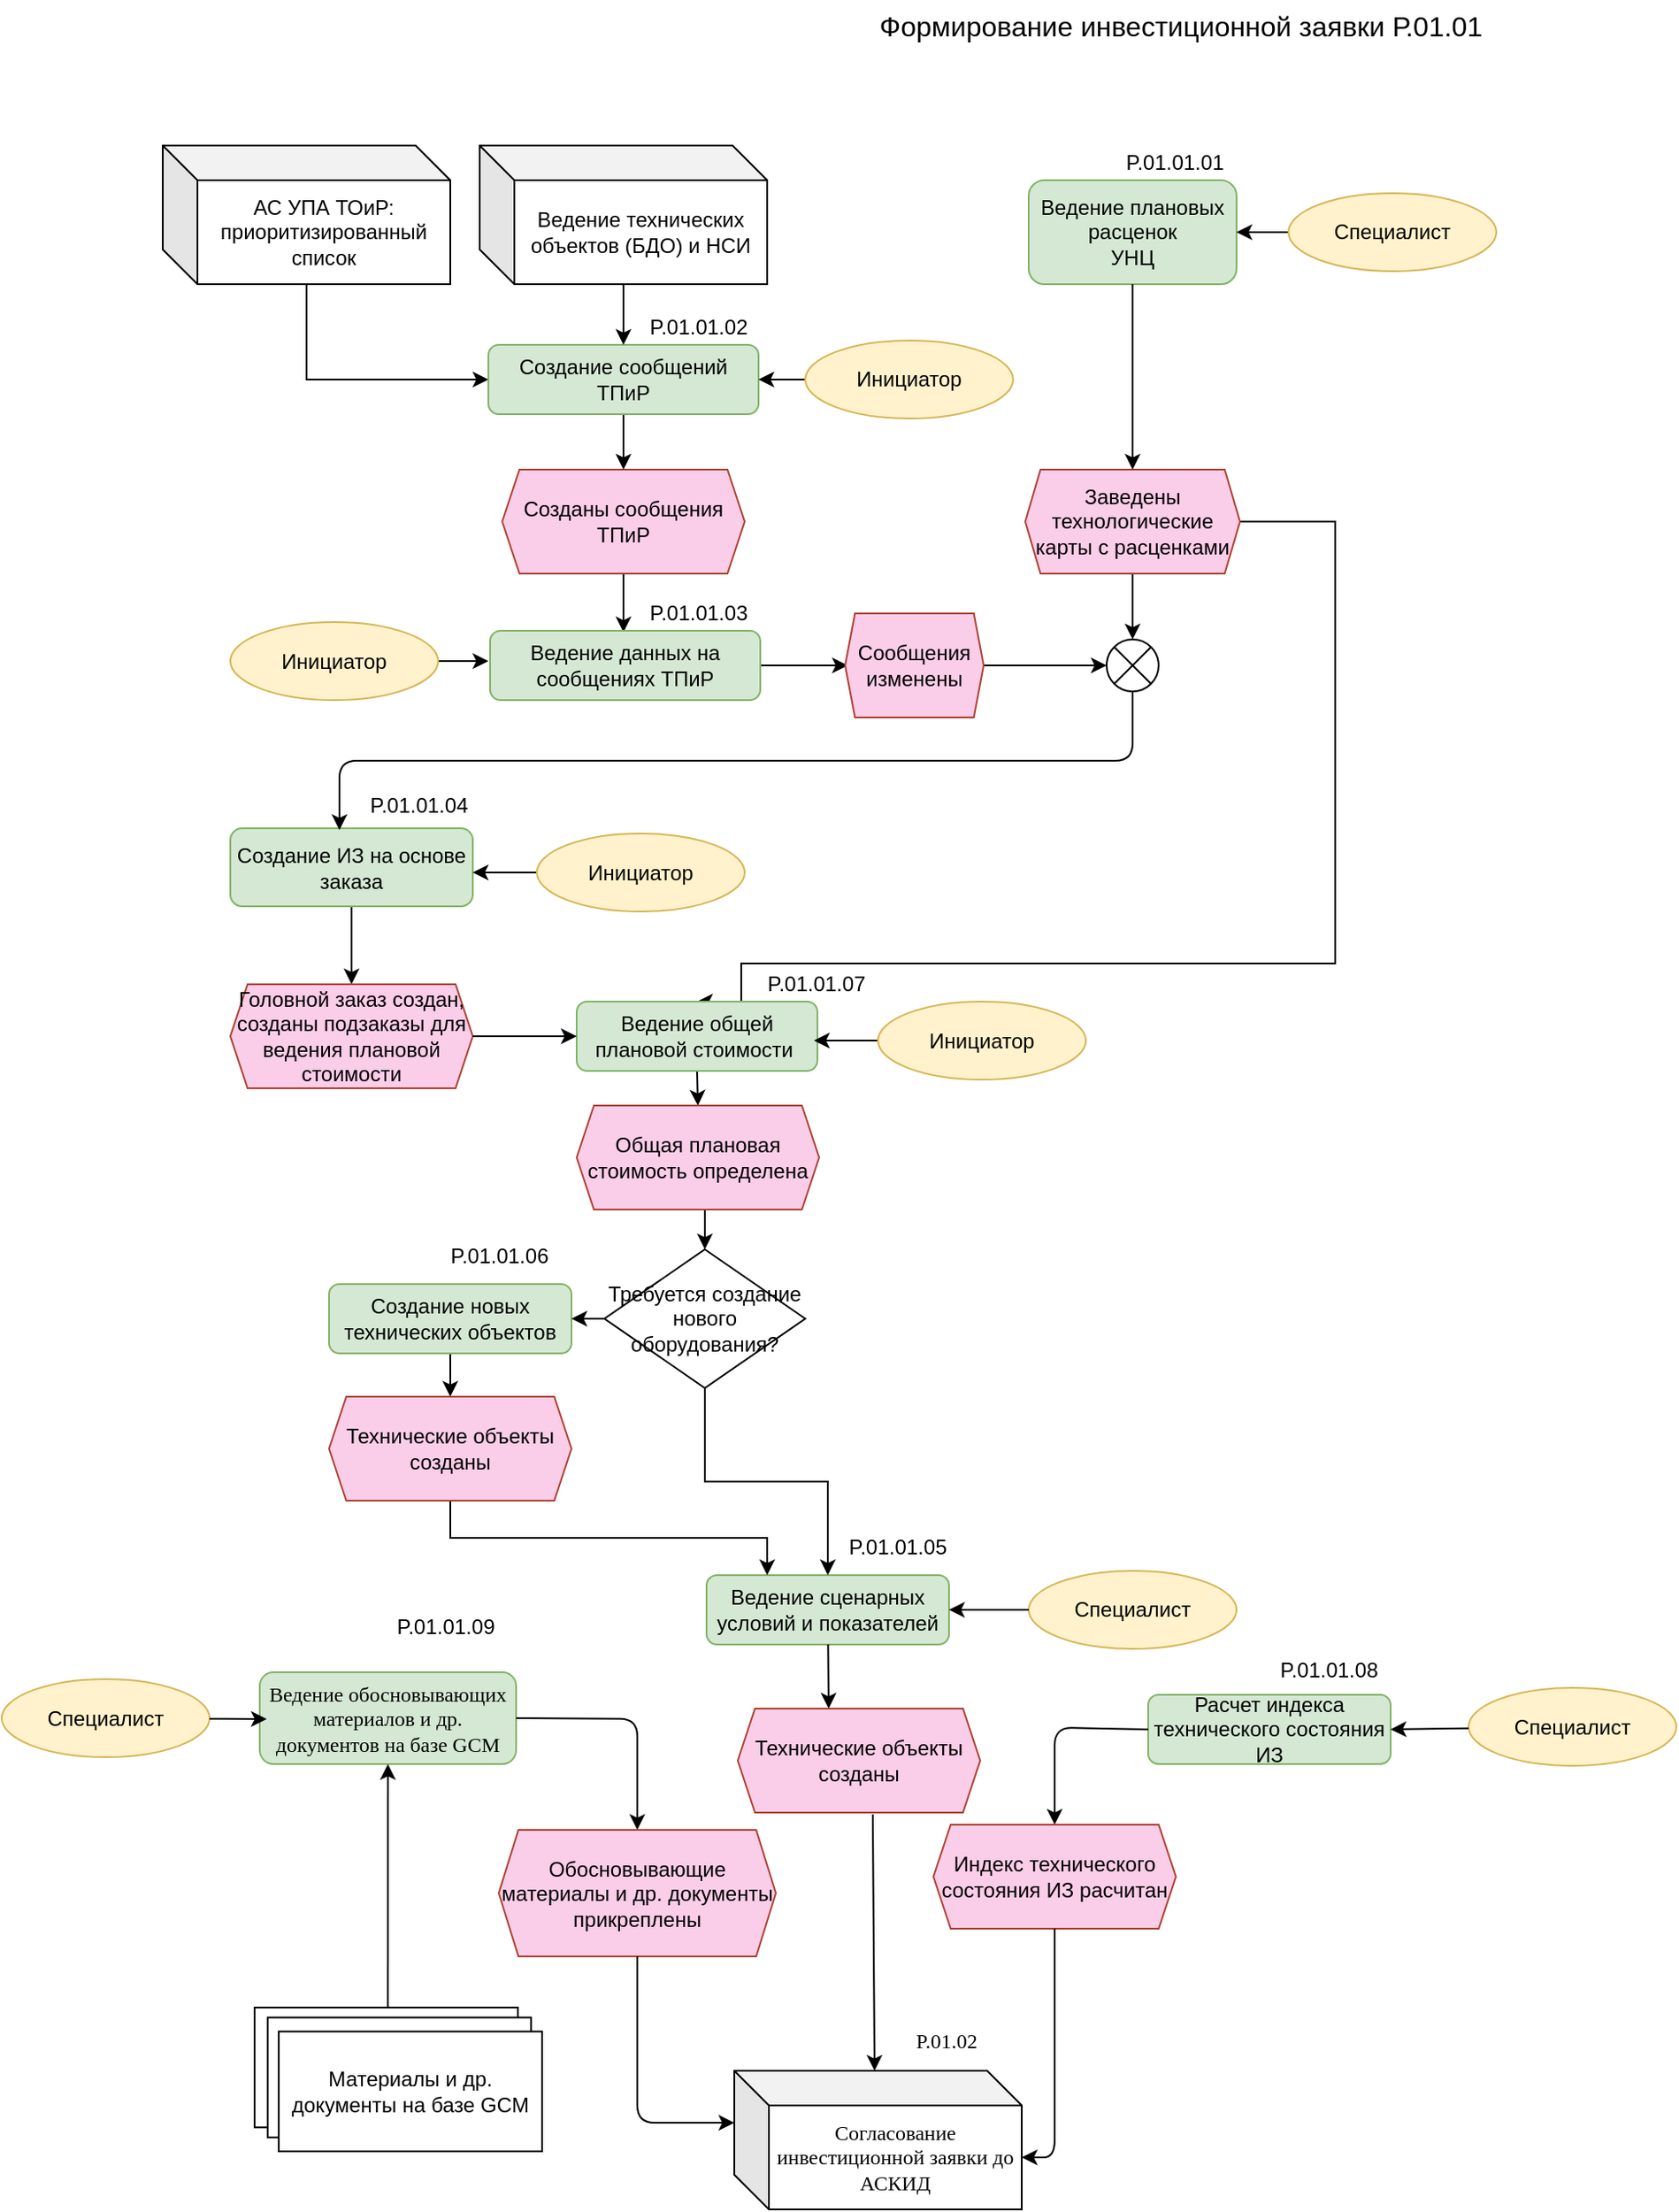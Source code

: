 <mxfile version="13.6.6" type="github" pages="7">
  <diagram id="C5RBs43oDa-KdzZeNtuy" name="Page-1 (Done)">
    <mxGraphModel dx="1881" dy="585" grid="0" gridSize="10" guides="1" tooltips="1" connect="1" arrows="1" fold="1" page="1" pageScale="1" pageWidth="827" pageHeight="1169" math="0" shadow="0">
      <root>
        <mxCell id="WIyWlLk6GJQsqaUBKTNV-0" />
        <mxCell id="WIyWlLk6GJQsqaUBKTNV-1" parent="WIyWlLk6GJQsqaUBKTNV-0" />
        <mxCell id="c_pC5c1BMB6gCE4JTv8L-39" style="edgeStyle=orthogonalEdgeStyle;rounded=0;orthogonalLoop=1;jettySize=auto;html=1;" parent="WIyWlLk6GJQsqaUBKTNV-1" source="WIyWlLk6GJQsqaUBKTNV-7" target="c_pC5c1BMB6gCE4JTv8L-38" edge="1">
          <mxGeometry relative="1" as="geometry" />
        </mxCell>
        <mxCell id="WIyWlLk6GJQsqaUBKTNV-7" value="Создание ИЗ на основе заказа" style="rounded=1;whiteSpace=wrap;html=1;fontSize=12;glass=0;strokeWidth=1;shadow=0;fillColor=#d5e8d4;strokeColor=#82b366;" parent="WIyWlLk6GJQsqaUBKTNV-1" vertex="1">
          <mxGeometry x="73" y="488" width="140" height="45" as="geometry" />
        </mxCell>
        <mxCell id="ZHzvoA355msmICCRQiXV-10" style="edgeStyle=orthogonalEdgeStyle;rounded=0;orthogonalLoop=1;jettySize=auto;html=1;" parent="WIyWlLk6GJQsqaUBKTNV-1" source="c_pC5c1BMB6gCE4JTv8L-0" edge="1">
          <mxGeometry relative="1" as="geometry">
            <mxPoint x="300.0" y="374.882" as="targetPoint" />
          </mxGeometry>
        </mxCell>
        <mxCell id="c_pC5c1BMB6gCE4JTv8L-0" value="Созданы сообщения ТПиР" style="shape=hexagon;perimeter=hexagonPerimeter2;whiteSpace=wrap;html=1;size=0.071;strokeColor=#ae4132;fillColor=#FACDE8;" parent="WIyWlLk6GJQsqaUBKTNV-1" vertex="1">
          <mxGeometry x="230" y="281" width="140" height="60" as="geometry" />
        </mxCell>
        <mxCell id="c_pC5c1BMB6gCE4JTv8L-8" value="" style="shape=sumEllipse;perimeter=ellipsePerimeter;whiteSpace=wrap;html=1;backgroundOutline=1;" parent="WIyWlLk6GJQsqaUBKTNV-1" vertex="1">
          <mxGeometry x="579" y="379" width="30" height="30" as="geometry" />
        </mxCell>
        <mxCell id="c_pC5c1BMB6gCE4JTv8L-16" value="Ведение плановых расценок&lt;br&gt;УНЦ" style="rounded=1;whiteSpace=wrap;html=1;fillColor=#d5e8d4;strokeColor=#82b366;" parent="WIyWlLk6GJQsqaUBKTNV-1" vertex="1">
          <mxGeometry x="534" y="114" width="120" height="60" as="geometry" />
        </mxCell>
        <mxCell id="ZHzvoA355msmICCRQiXV-15" style="edgeStyle=orthogonalEdgeStyle;rounded=0;orthogonalLoop=1;jettySize=auto;html=1;entryX=0.5;entryY=0;entryDx=0;entryDy=0;" parent="WIyWlLk6GJQsqaUBKTNV-1" source="c_pC5c1BMB6gCE4JTv8L-32" target="c_pC5c1BMB6gCE4JTv8L-8" edge="1">
          <mxGeometry relative="1" as="geometry" />
        </mxCell>
        <mxCell id="KrrMwuWqhKUmEiuDbbGa-9" style="edgeStyle=orthogonalEdgeStyle;rounded=0;orthogonalLoop=1;jettySize=auto;html=1;entryX=0.5;entryY=0;entryDx=0;entryDy=0;" parent="WIyWlLk6GJQsqaUBKTNV-1" source="c_pC5c1BMB6gCE4JTv8L-32" target="c_pC5c1BMB6gCE4JTv8L-42" edge="1">
          <mxGeometry relative="1" as="geometry">
            <mxPoint x="734" y="496" as="targetPoint" />
            <Array as="points">
              <mxPoint x="711" y="311" />
              <mxPoint x="711" y="566" />
              <mxPoint x="368" y="566" />
            </Array>
          </mxGeometry>
        </mxCell>
        <mxCell id="c_pC5c1BMB6gCE4JTv8L-32" value="Заведены технологические карты с расценками" style="shape=hexagon;perimeter=hexagonPerimeter2;whiteSpace=wrap;html=1;size=0.071;strokeColor=#ae4132;fillColor=#FACDE8;" parent="WIyWlLk6GJQsqaUBKTNV-1" vertex="1">
          <mxGeometry x="532" y="281" width="124" height="60" as="geometry" />
        </mxCell>
        <mxCell id="c_pC5c1BMB6gCE4JTv8L-33" style="edgeStyle=orthogonalEdgeStyle;rounded=0;orthogonalLoop=1;jettySize=auto;html=1;entryX=0.5;entryY=0;entryDx=0;entryDy=0;" parent="WIyWlLk6GJQsqaUBKTNV-1" source="c_pC5c1BMB6gCE4JTv8L-16" target="c_pC5c1BMB6gCE4JTv8L-32" edge="1">
          <mxGeometry relative="1" as="geometry">
            <mxPoint x="757" y="123" as="sourcePoint" />
            <mxPoint x="502" y="193" as="targetPoint" />
          </mxGeometry>
        </mxCell>
        <mxCell id="c_pC5c1BMB6gCE4JTv8L-38" value="Головной заказ создан, созданы подзаказы для ведения плановой стоимости" style="shape=hexagon;perimeter=hexagonPerimeter2;whiteSpace=wrap;html=1;size=0.071;strokeColor=#ae4132;fillColor=#FACDE8;" parent="WIyWlLk6GJQsqaUBKTNV-1" vertex="1">
          <mxGeometry x="73" y="578" width="140" height="60" as="geometry" />
        </mxCell>
        <mxCell id="c_pC5c1BMB6gCE4JTv8L-43" value="Расчет индекса технического состояния ИЗ" style="rounded=1;whiteSpace=wrap;html=1;fontSize=12;glass=0;strokeWidth=1;shadow=0;fillColor=#d5e8d4;strokeColor=#82b366;" parent="WIyWlLk6GJQsqaUBKTNV-1" vertex="1">
          <mxGeometry x="603" y="988" width="140" height="40" as="geometry" />
        </mxCell>
        <mxCell id="RBD4TrE846BEy6D8oZNa-5" style="edgeStyle=orthogonalEdgeStyle;rounded=0;orthogonalLoop=1;jettySize=auto;html=1;exitX=0.5;exitY=1;exitDx=0;exitDy=0;entryX=0.5;entryY=0;entryDx=0;entryDy=0;" parent="WIyWlLk6GJQsqaUBKTNV-1" source="c_pC5c1BMB6gCE4JTv8L-42" target="RBD4TrE846BEy6D8oZNa-1" edge="1">
          <mxGeometry relative="1" as="geometry" />
        </mxCell>
        <mxCell id="c_pC5c1BMB6gCE4JTv8L-42" value="Ведение общей плановой стоимости&amp;nbsp;" style="rounded=1;whiteSpace=wrap;html=1;fontSize=12;glass=0;strokeWidth=1;shadow=0;fillColor=#d5e8d4;strokeColor=#82b366;" parent="WIyWlLk6GJQsqaUBKTNV-1" vertex="1">
          <mxGeometry x="273" y="588" width="139" height="40" as="geometry" />
        </mxCell>
        <mxCell id="c_pC5c1BMB6gCE4JTv8L-46" style="edgeStyle=orthogonalEdgeStyle;rounded=0;orthogonalLoop=1;jettySize=auto;html=1;" parent="WIyWlLk6GJQsqaUBKTNV-1" source="c_pC5c1BMB6gCE4JTv8L-38" target="c_pC5c1BMB6gCE4JTv8L-42" edge="1">
          <mxGeometry relative="1" as="geometry">
            <mxPoint x="503" y="634.5" as="targetPoint" />
            <mxPoint x="393" y="634.5" as="sourcePoint" />
          </mxGeometry>
        </mxCell>
        <mxCell id="c_pC5c1BMB6gCE4JTv8L-53" value="P.01.01.04" style="text;html=1;strokeColor=none;fillColor=none;align=center;verticalAlign=middle;whiteSpace=wrap;rounded=0;" parent="WIyWlLk6GJQsqaUBKTNV-1" vertex="1">
          <mxGeometry x="147" y="465" width="70" height="20" as="geometry" />
        </mxCell>
        <mxCell id="c_pC5c1BMB6gCE4JTv8L-54" value="P.01.01.01" style="text;html=1;strokeColor=none;fillColor=none;align=center;verticalAlign=middle;whiteSpace=wrap;rounded=0;" parent="WIyWlLk6GJQsqaUBKTNV-1" vertex="1">
          <mxGeometry x="583" y="94" width="71" height="20" as="geometry" />
        </mxCell>
        <mxCell id="c_pC5c1BMB6gCE4JTv8L-55" value="P.01.01.02" style="text;html=1;strokeColor=none;fillColor=none;align=center;verticalAlign=middle;whiteSpace=wrap;rounded=0;" parent="WIyWlLk6GJQsqaUBKTNV-1" vertex="1">
          <mxGeometry x="308" y="189" width="71" height="20" as="geometry" />
        </mxCell>
        <mxCell id="c_pC5c1BMB6gCE4JTv8L-56" value="P.01.01.03" style="text;html=1;strokeColor=none;fillColor=none;align=center;verticalAlign=middle;whiteSpace=wrap;rounded=0;" parent="WIyWlLk6GJQsqaUBKTNV-1" vertex="1">
          <mxGeometry x="308" y="354" width="71" height="20" as="geometry" />
        </mxCell>
        <mxCell id="c_pC5c1BMB6gCE4JTv8L-57" value="P.01.01.05" style="text;html=1;strokeColor=none;fillColor=none;align=center;verticalAlign=middle;whiteSpace=wrap;rounded=0;" parent="WIyWlLk6GJQsqaUBKTNV-1" vertex="1">
          <mxGeometry x="423" y="893" width="71" height="20" as="geometry" />
        </mxCell>
        <mxCell id="c_pC5c1BMB6gCE4JTv8L-62" value="P.01.01.07" style="text;html=1;strokeColor=none;fillColor=none;align=center;verticalAlign=middle;whiteSpace=wrap;rounded=0;" parent="WIyWlLk6GJQsqaUBKTNV-1" vertex="1">
          <mxGeometry x="376" y="568" width="71" height="20" as="geometry" />
        </mxCell>
        <mxCell id="c_pC5c1BMB6gCE4JTv8L-74" value="P.01.01.08" style="text;html=1;strokeColor=none;fillColor=none;align=center;verticalAlign=middle;whiteSpace=wrap;rounded=0;" parent="WIyWlLk6GJQsqaUBKTNV-1" vertex="1">
          <mxGeometry x="672" y="964" width="71" height="20" as="geometry" />
        </mxCell>
        <mxCell id="c_pC5c1BMB6gCE4JTv8L-76" value="&lt;font style=&quot;font-size: 16px&quot;&gt;Формирование инвестиционной заявки Р.01.01&lt;/font&gt;" style="text;html=1;strokeColor=none;fillColor=none;align=center;verticalAlign=middle;whiteSpace=wrap;rounded=0;" parent="WIyWlLk6GJQsqaUBKTNV-1" vertex="1">
          <mxGeometry x="440" y="10" width="364" height="30" as="geometry" />
        </mxCell>
        <mxCell id="ZHzvoA355msmICCRQiXV-4" style="edgeStyle=orthogonalEdgeStyle;rounded=0;orthogonalLoop=1;jettySize=auto;html=1;entryX=0;entryY=0.5;entryDx=0;entryDy=0;" parent="WIyWlLk6GJQsqaUBKTNV-1" source="ZHzvoA355msmICCRQiXV-0" target="ZHzvoA355msmICCRQiXV-3" edge="1">
          <mxGeometry relative="1" as="geometry">
            <Array as="points">
              <mxPoint x="117" y="229" />
            </Array>
          </mxGeometry>
        </mxCell>
        <mxCell id="ZHzvoA355msmICCRQiXV-0" value="АС УПА ТОиР: приоритизированный список" style="shape=cube;whiteSpace=wrap;html=1;boundedLbl=1;backgroundOutline=1;darkOpacity=0.05;darkOpacity2=0.1;" parent="WIyWlLk6GJQsqaUBKTNV-1" vertex="1">
          <mxGeometry x="34" y="94" width="166" height="80" as="geometry" />
        </mxCell>
        <mxCell id="ZHzvoA355msmICCRQiXV-8" style="edgeStyle=orthogonalEdgeStyle;rounded=0;orthogonalLoop=1;jettySize=auto;html=1;entryX=0.5;entryY=0;entryDx=0;entryDy=0;" parent="WIyWlLk6GJQsqaUBKTNV-1" source="ZHzvoA355msmICCRQiXV-3" target="c_pC5c1BMB6gCE4JTv8L-0" edge="1">
          <mxGeometry relative="1" as="geometry" />
        </mxCell>
        <mxCell id="ZHzvoA355msmICCRQiXV-3" value="Создание сообщений ТПиР" style="rounded=1;whiteSpace=wrap;html=1;fontSize=12;glass=0;strokeWidth=1;shadow=0;fillColor=#d5e8d4;strokeColor=#82b366;" parent="WIyWlLk6GJQsqaUBKTNV-1" vertex="1">
          <mxGeometry x="222" y="209" width="156" height="40" as="geometry" />
        </mxCell>
        <mxCell id="ZHzvoA355msmICCRQiXV-7" style="edgeStyle=orthogonalEdgeStyle;rounded=0;orthogonalLoop=1;jettySize=auto;html=1;entryX=0.5;entryY=0;entryDx=0;entryDy=0;" parent="WIyWlLk6GJQsqaUBKTNV-1" source="ZHzvoA355msmICCRQiXV-6" target="ZHzvoA355msmICCRQiXV-3" edge="1">
          <mxGeometry relative="1" as="geometry" />
        </mxCell>
        <mxCell id="ZHzvoA355msmICCRQiXV-6" value="Ведение технических объектов (БДО) и НСИ" style="shape=cube;whiteSpace=wrap;html=1;boundedLbl=1;backgroundOutline=1;darkOpacity=0.05;darkOpacity2=0.1;" parent="WIyWlLk6GJQsqaUBKTNV-1" vertex="1">
          <mxGeometry x="217" y="94" width="166" height="80" as="geometry" />
        </mxCell>
        <mxCell id="ZHzvoA355msmICCRQiXV-12" style="edgeStyle=orthogonalEdgeStyle;rounded=0;orthogonalLoop=1;jettySize=auto;html=1;" parent="WIyWlLk6GJQsqaUBKTNV-1" source="ZHzvoA355msmICCRQiXV-11" edge="1">
          <mxGeometry relative="1" as="geometry">
            <mxPoint x="429.529" y="394" as="targetPoint" />
          </mxGeometry>
        </mxCell>
        <mxCell id="ZHzvoA355msmICCRQiXV-11" value="Ведение данных на сообщениях ТПиР" style="rounded=1;whiteSpace=wrap;html=1;fontSize=12;glass=0;strokeWidth=1;shadow=0;fillColor=#d5e8d4;strokeColor=#82b366;" parent="WIyWlLk6GJQsqaUBKTNV-1" vertex="1">
          <mxGeometry x="223" y="374" width="156" height="40" as="geometry" />
        </mxCell>
        <mxCell id="ZHzvoA355msmICCRQiXV-16" style="edgeStyle=orthogonalEdgeStyle;rounded=0;orthogonalLoop=1;jettySize=auto;html=1;entryX=0;entryY=0.5;entryDx=0;entryDy=0;exitX=1;exitY=0.5;exitDx=0;exitDy=0;" parent="WIyWlLk6GJQsqaUBKTNV-1" source="ZHzvoA355msmICCRQiXV-13" target="c_pC5c1BMB6gCE4JTv8L-8" edge="1">
          <mxGeometry relative="1" as="geometry">
            <mxPoint x="521" y="394" as="sourcePoint" />
            <Array as="points">
              <mxPoint x="540" y="394" />
              <mxPoint x="540" y="394" />
            </Array>
          </mxGeometry>
        </mxCell>
        <mxCell id="ZHzvoA355msmICCRQiXV-13" value="Сообщения изменены" style="shape=hexagon;perimeter=hexagonPerimeter2;whiteSpace=wrap;html=1;size=0.071;strokeColor=#ae4132;fillColor=#FACDE8;" parent="WIyWlLk6GJQsqaUBKTNV-1" vertex="1">
          <mxGeometry x="428" y="364" width="80" height="60" as="geometry" />
        </mxCell>
        <mxCell id="ZHzvoA355msmICCRQiXV-17" style="edgeStyle=orthogonalEdgeStyle;rounded=0;orthogonalLoop=1;jettySize=auto;html=1;entryX=0;entryY=0.5;entryDx=0;entryDy=0;" parent="WIyWlLk6GJQsqaUBKTNV-1" source="ZHzvoA355msmICCRQiXV-18" edge="1">
          <mxGeometry relative="1" as="geometry">
            <Array as="points">
              <mxPoint x="151" y="391.5" />
            </Array>
            <mxPoint x="222" y="391.5" as="targetPoint" />
          </mxGeometry>
        </mxCell>
        <mxCell id="ZHzvoA355msmICCRQiXV-18" value="Инициатор" style="ellipse;whiteSpace=wrap;html=1;fillColor=#fff2cc;strokeColor=#d6b656;" parent="WIyWlLk6GJQsqaUBKTNV-1" vertex="1">
          <mxGeometry x="73" y="369" width="120" height="45" as="geometry" />
        </mxCell>
        <mxCell id="ZHzvoA355msmICCRQiXV-21" style="edgeStyle=orthogonalEdgeStyle;rounded=0;orthogonalLoop=1;jettySize=auto;html=1;entryX=1;entryY=0.5;entryDx=0;entryDy=0;" parent="WIyWlLk6GJQsqaUBKTNV-1" source="ZHzvoA355msmICCRQiXV-20" target="ZHzvoA355msmICCRQiXV-3" edge="1">
          <mxGeometry relative="1" as="geometry" />
        </mxCell>
        <mxCell id="ZHzvoA355msmICCRQiXV-20" value="Инициатор" style="ellipse;whiteSpace=wrap;html=1;fillColor=#fff2cc;strokeColor=#d6b656;" parent="WIyWlLk6GJQsqaUBKTNV-1" vertex="1">
          <mxGeometry x="405" y="206.5" width="120" height="45" as="geometry" />
        </mxCell>
        <mxCell id="ZHzvoA355msmICCRQiXV-23" style="edgeStyle=orthogonalEdgeStyle;rounded=0;orthogonalLoop=1;jettySize=auto;html=1;entryX=1;entryY=0.5;entryDx=0;entryDy=0;" parent="WIyWlLk6GJQsqaUBKTNV-1" source="ZHzvoA355msmICCRQiXV-22" target="c_pC5c1BMB6gCE4JTv8L-16" edge="1">
          <mxGeometry relative="1" as="geometry" />
        </mxCell>
        <mxCell id="ZHzvoA355msmICCRQiXV-22" value="Специалист" style="ellipse;whiteSpace=wrap;html=1;fillColor=#fff2cc;strokeColor=#d6b656;" parent="WIyWlLk6GJQsqaUBKTNV-1" vertex="1">
          <mxGeometry x="684" y="121.5" width="120" height="45" as="geometry" />
        </mxCell>
        <mxCell id="KrrMwuWqhKUmEiuDbbGa-4" value="Ведение сценарных условий и показателей" style="rounded=1;whiteSpace=wrap;html=1;fontSize=12;glass=0;strokeWidth=1;shadow=0;fillColor=#d5e8d4;strokeColor=#82b366;" parent="WIyWlLk6GJQsqaUBKTNV-1" vertex="1">
          <mxGeometry x="348" y="919" width="140" height="40" as="geometry" />
        </mxCell>
        <mxCell id="KrrMwuWqhKUmEiuDbbGa-11" style="edgeStyle=orthogonalEdgeStyle;rounded=0;orthogonalLoop=1;jettySize=auto;html=1;entryX=1;entryY=0.5;entryDx=0;entryDy=0;" parent="WIyWlLk6GJQsqaUBKTNV-1" source="KrrMwuWqhKUmEiuDbbGa-6" edge="1">
          <mxGeometry relative="1" as="geometry">
            <mxPoint x="410" y="610.5" as="targetPoint" />
          </mxGeometry>
        </mxCell>
        <mxCell id="KrrMwuWqhKUmEiuDbbGa-6" value="Инициатор" style="ellipse;whiteSpace=wrap;html=1;fillColor=#fff2cc;strokeColor=#d6b656;" parent="WIyWlLk6GJQsqaUBKTNV-1" vertex="1">
          <mxGeometry x="447" y="588" width="120" height="45" as="geometry" />
        </mxCell>
        <mxCell id="RBD4TrE846BEy6D8oZNa-11" style="edgeStyle=orthogonalEdgeStyle;rounded=0;orthogonalLoop=1;jettySize=auto;html=1;exitX=0.5;exitY=1;exitDx=0;exitDy=0;entryX=0.5;entryY=0;entryDx=0;entryDy=0;" parent="WIyWlLk6GJQsqaUBKTNV-1" source="KrrMwuWqhKUmEiuDbbGa-13" target="RBD4TrE846BEy6D8oZNa-7" edge="1">
          <mxGeometry relative="1" as="geometry" />
        </mxCell>
        <mxCell id="KrrMwuWqhKUmEiuDbbGa-13" value="Создание новых технических объектов" style="rounded=1;whiteSpace=wrap;html=1;fontSize=12;glass=0;strokeWidth=1;shadow=0;fillColor=#d5e8d4;strokeColor=#82b366;" parent="WIyWlLk6GJQsqaUBKTNV-1" vertex="1">
          <mxGeometry x="130" y="751" width="140" height="40" as="geometry" />
        </mxCell>
        <mxCell id="UifbFWHWKCnpqta1OFgQ-0" value="P.01.01.06" style="text;html=1;strokeColor=none;fillColor=none;align=center;verticalAlign=middle;whiteSpace=wrap;rounded=0;" parent="WIyWlLk6GJQsqaUBKTNV-1" vertex="1">
          <mxGeometry x="193" y="725" width="71" height="20" as="geometry" />
        </mxCell>
        <mxCell id="UifbFWHWKCnpqta1OFgQ-3" value="&lt;font style=&quot;font-size: 12px&quot;&gt;&lt;span style=&quot;font-family: &amp;#34;times new roman&amp;#34; , serif&quot;&gt;Ведение обосновывающих&lt;br/&gt;материалов и др. документов на базе &lt;/span&gt;&lt;span lang=&quot;EN-US&quot; style=&quot;font-family: &amp;#34;times new roman&amp;#34; , serif&quot;&gt;GCM&lt;/span&gt;&lt;/font&gt;" style="rounded=1;whiteSpace=wrap;html=1;fontSize=12;glass=0;strokeWidth=1;shadow=0;fillColor=#d5e8d4;strokeColor=#82b366;" parent="WIyWlLk6GJQsqaUBKTNV-1" vertex="1">
          <mxGeometry x="90" y="975" width="148" height="53" as="geometry" />
        </mxCell>
        <mxCell id="UifbFWHWKCnpqta1OFgQ-4" value="P.01.01.09" style="text;html=1;strokeColor=none;fillColor=none;align=center;verticalAlign=middle;whiteSpace=wrap;rounded=0;" parent="WIyWlLk6GJQsqaUBKTNV-1" vertex="1">
          <mxGeometry x="162" y="939" width="71" height="20" as="geometry" />
        </mxCell>
        <mxCell id="RBD4TrE846BEy6D8oZNa-6" style="edgeStyle=orthogonalEdgeStyle;rounded=0;orthogonalLoop=1;jettySize=auto;html=1;exitX=0;exitY=0.5;exitDx=0;exitDy=0;entryX=1;entryY=0.5;entryDx=0;entryDy=0;" parent="WIyWlLk6GJQsqaUBKTNV-1" source="RBD4TrE846BEy6D8oZNa-0" target="KrrMwuWqhKUmEiuDbbGa-13" edge="1">
          <mxGeometry relative="1" as="geometry" />
        </mxCell>
        <mxCell id="RBD4TrE846BEy6D8oZNa-16" style="edgeStyle=orthogonalEdgeStyle;rounded=0;orthogonalLoop=1;jettySize=auto;html=1;exitX=0.5;exitY=1;exitDx=0;exitDy=0;entryX=0.5;entryY=0;entryDx=0;entryDy=0;" parent="WIyWlLk6GJQsqaUBKTNV-1" source="RBD4TrE846BEy6D8oZNa-0" target="KrrMwuWqhKUmEiuDbbGa-4" edge="1">
          <mxGeometry relative="1" as="geometry" />
        </mxCell>
        <mxCell id="RBD4TrE846BEy6D8oZNa-0" value="Требуется создание нового оборудования?" style="rhombus;whiteSpace=wrap;html=1;" parent="WIyWlLk6GJQsqaUBKTNV-1" vertex="1">
          <mxGeometry x="289" y="731" width="116" height="80" as="geometry" />
        </mxCell>
        <mxCell id="VsEbySm1sSZCZi7b0_Ue-0" style="edgeStyle=orthogonalEdgeStyle;rounded=0;orthogonalLoop=1;jettySize=auto;html=1;exitX=0.5;exitY=1;exitDx=0;exitDy=0;entryX=0.5;entryY=0;entryDx=0;entryDy=0;" parent="WIyWlLk6GJQsqaUBKTNV-1" source="RBD4TrE846BEy6D8oZNa-1" target="RBD4TrE846BEy6D8oZNa-0" edge="1">
          <mxGeometry relative="1" as="geometry" />
        </mxCell>
        <mxCell id="RBD4TrE846BEy6D8oZNa-1" value="Общая плановая стоимость определена" style="shape=hexagon;perimeter=hexagonPerimeter2;whiteSpace=wrap;html=1;size=0.071;strokeColor=#ae4132;fillColor=#FACDE8;" parent="WIyWlLk6GJQsqaUBKTNV-1" vertex="1">
          <mxGeometry x="273" y="648" width="140" height="60" as="geometry" />
        </mxCell>
        <mxCell id="RBD4TrE846BEy6D8oZNa-17" style="edgeStyle=orthogonalEdgeStyle;rounded=0;orthogonalLoop=1;jettySize=auto;html=1;exitX=0.5;exitY=1;exitDx=0;exitDy=0;entryX=0.25;entryY=0;entryDx=0;entryDy=0;" parent="WIyWlLk6GJQsqaUBKTNV-1" source="RBD4TrE846BEy6D8oZNa-7" target="KrrMwuWqhKUmEiuDbbGa-4" edge="1">
          <mxGeometry relative="1" as="geometry" />
        </mxCell>
        <mxCell id="RBD4TrE846BEy6D8oZNa-7" value="Технические объекты созданы" style="shape=hexagon;perimeter=hexagonPerimeter2;whiteSpace=wrap;html=1;size=0.071;strokeColor=#ae4132;fillColor=#FACDE8;" parent="WIyWlLk6GJQsqaUBKTNV-1" vertex="1">
          <mxGeometry x="130" y="816" width="140" height="60" as="geometry" />
        </mxCell>
        <mxCell id="VsEbySm1sSZCZi7b0_Ue-1" style="edgeStyle=orthogonalEdgeStyle;rounded=0;orthogonalLoop=1;jettySize=auto;html=1;entryX=1;entryY=0.5;entryDx=0;entryDy=0;" parent="WIyWlLk6GJQsqaUBKTNV-1" source="VsEbySm1sSZCZi7b0_Ue-2" edge="1">
          <mxGeometry relative="1" as="geometry">
            <mxPoint x="213" y="513.5" as="targetPoint" />
          </mxGeometry>
        </mxCell>
        <mxCell id="VsEbySm1sSZCZi7b0_Ue-2" value="Инициатор" style="ellipse;whiteSpace=wrap;html=1;fillColor=#fff2cc;strokeColor=#d6b656;" parent="WIyWlLk6GJQsqaUBKTNV-1" vertex="1">
          <mxGeometry x="250" y="491" width="120" height="45" as="geometry" />
        </mxCell>
        <mxCell id="s8GqCYjSKLK5IoYDf4VW-6" value="" style="endArrow=classic;html=1;exitX=0.456;exitY=-0.026;exitDx=0;exitDy=0;exitPerimeter=0;" edge="1" parent="WIyWlLk6GJQsqaUBKTNV-1" source="s8GqCYjSKLK5IoYDf4VW-1" target="UifbFWHWKCnpqta1OFgQ-3">
          <mxGeometry width="50" height="50" relative="1" as="geometry">
            <mxPoint x="387" y="1120" as="sourcePoint" />
            <mxPoint x="437" y="1070" as="targetPoint" />
          </mxGeometry>
        </mxCell>
        <mxCell id="uCG1Ro20KsIEoRLT_VfN-0" value="&lt;span style=&quot;font-family: &amp;#34;times new roman&amp;#34; , serif&quot;&gt;&lt;font style=&quot;font-size: 12px&quot;&gt;Согласование инвестиционной заявки до АСКИД&lt;/font&gt;&lt;/span&gt;" style="shape=cube;whiteSpace=wrap;html=1;boundedLbl=1;backgroundOutline=1;darkOpacity=0.05;darkOpacity2=0.1;" vertex="1" parent="WIyWlLk6GJQsqaUBKTNV-1">
          <mxGeometry x="364" y="1205" width="166" height="80" as="geometry" />
        </mxCell>
        <mxCell id="uCG1Ro20KsIEoRLT_VfN-1" value="" style="endArrow=classic;html=1;entryX=0.375;entryY=0;entryDx=0;entryDy=0;" edge="1" parent="WIyWlLk6GJQsqaUBKTNV-1" source="KrrMwuWqhKUmEiuDbbGa-4" target="554fgYSlWopm2N4RrLIp-3">
          <mxGeometry width="50" height="50" relative="1" as="geometry">
            <mxPoint x="387" y="1096" as="sourcePoint" />
            <mxPoint x="418" y="984" as="targetPoint" />
          </mxGeometry>
        </mxCell>
        <mxCell id="uCG1Ro20KsIEoRLT_VfN-2" value="" style="endArrow=classic;html=1;exitX=0;exitY=0.5;exitDx=0;exitDy=0;entryX=0.5;entryY=0;entryDx=0;entryDy=0;" edge="1" parent="WIyWlLk6GJQsqaUBKTNV-1" source="c_pC5c1BMB6gCE4JTv8L-43" target="554fgYSlWopm2N4RrLIp-1">
          <mxGeometry width="50" height="50" relative="1" as="geometry">
            <mxPoint x="387" y="1096" as="sourcePoint" />
            <mxPoint x="449" y="1023" as="targetPoint" />
            <Array as="points">
              <mxPoint x="549" y="1007" />
            </Array>
          </mxGeometry>
        </mxCell>
        <mxCell id="uCG1Ro20KsIEoRLT_VfN-3" value="" style="endArrow=classic;html=1;exitX=1;exitY=0.5;exitDx=0;exitDy=0;" edge="1" parent="WIyWlLk6GJQsqaUBKTNV-1" source="UifbFWHWKCnpqta1OFgQ-3" target="554fgYSlWopm2N4RrLIp-0">
          <mxGeometry width="50" height="50" relative="1" as="geometry">
            <mxPoint x="387" y="1096" as="sourcePoint" />
            <mxPoint x="308" y="1020" as="targetPoint" />
            <Array as="points">
              <mxPoint x="308" y="1002" />
            </Array>
          </mxGeometry>
        </mxCell>
        <mxCell id="uCG1Ro20KsIEoRLT_VfN-4" value="" style="group" vertex="1" connectable="0" parent="WIyWlLk6GJQsqaUBKTNV-1">
          <mxGeometry x="87" y="1168.5" width="166" height="83" as="geometry" />
        </mxCell>
        <mxCell id="s8GqCYjSKLK5IoYDf4VW-5" value="" style="group" vertex="1" connectable="0" parent="uCG1Ro20KsIEoRLT_VfN-4">
          <mxGeometry width="166" height="83" as="geometry" />
        </mxCell>
        <mxCell id="s8GqCYjSKLK5IoYDf4VW-0" value="" style="rounded=0;whiteSpace=wrap;html=1;" vertex="1" parent="s8GqCYjSKLK5IoYDf4VW-5">
          <mxGeometry width="152.061" height="69.167" as="geometry" />
        </mxCell>
        <mxCell id="s8GqCYjSKLK5IoYDf4VW-1" value="" style="rounded=0;whiteSpace=wrap;html=1;" vertex="1" parent="s8GqCYjSKLK5IoYDf4VW-5">
          <mxGeometry x="7.603" y="5.764" width="152.061" height="69.167" as="geometry" />
        </mxCell>
        <mxCell id="s8GqCYjSKLK5IoYDf4VW-2" value="Материалы и др. документы на базе&amp;nbsp;&lt;span lang=&quot;EN-US&quot;&gt;GCM&lt;/span&gt;" style="rounded=0;whiteSpace=wrap;html=1;" vertex="1" parent="s8GqCYjSKLK5IoYDf4VW-5">
          <mxGeometry x="13.939" y="13.833" width="152.061" height="69.167" as="geometry" />
        </mxCell>
        <mxCell id="554fgYSlWopm2N4RrLIp-0" value="Обосновывающие материалы и др. документы прикреплены" style="shape=hexagon;perimeter=hexagonPerimeter2;whiteSpace=wrap;html=1;size=0.071;strokeColor=#ae4132;fillColor=#FACDE8;" vertex="1" parent="WIyWlLk6GJQsqaUBKTNV-1">
          <mxGeometry x="228" y="1066" width="160" height="73" as="geometry" />
        </mxCell>
        <mxCell id="554fgYSlWopm2N4RrLIp-1" value="Индекс технического состояния ИЗ расчитан" style="shape=hexagon;perimeter=hexagonPerimeter2;whiteSpace=wrap;html=1;size=0.071;strokeColor=#ae4132;fillColor=#FACDE8;" vertex="1" parent="WIyWlLk6GJQsqaUBKTNV-1">
          <mxGeometry x="479" y="1063" width="140" height="60" as="geometry" />
        </mxCell>
        <mxCell id="554fgYSlWopm2N4RrLIp-3" value="Технические объекты созданы" style="shape=hexagon;perimeter=hexagonPerimeter2;whiteSpace=wrap;html=1;size=0.071;strokeColor=#ae4132;fillColor=#FACDE8;" vertex="1" parent="WIyWlLk6GJQsqaUBKTNV-1">
          <mxGeometry x="366" y="996" width="140" height="60" as="geometry" />
        </mxCell>
        <mxCell id="554fgYSlWopm2N4RrLIp-4" value="" style="endArrow=classic;html=1;entryX=0.488;entryY=0;entryDx=0;entryDy=0;entryPerimeter=0;exitX=0.557;exitY=1.017;exitDx=0;exitDy=0;exitPerimeter=0;" edge="1" parent="WIyWlLk6GJQsqaUBKTNV-1" source="554fgYSlWopm2N4RrLIp-3" target="uCG1Ro20KsIEoRLT_VfN-0">
          <mxGeometry width="50" height="50" relative="1" as="geometry">
            <mxPoint x="387" y="1175" as="sourcePoint" />
            <mxPoint x="437" y="1125" as="targetPoint" />
          </mxGeometry>
        </mxCell>
        <mxCell id="554fgYSlWopm2N4RrLIp-5" value="" style="endArrow=classic;html=1;entryX=0;entryY=0;entryDx=166;entryDy=50;entryPerimeter=0;" edge="1" parent="WIyWlLk6GJQsqaUBKTNV-1" source="554fgYSlWopm2N4RrLIp-1" target="uCG1Ro20KsIEoRLT_VfN-0">
          <mxGeometry width="50" height="50" relative="1" as="geometry">
            <mxPoint x="387" y="1175" as="sourcePoint" />
            <mxPoint x="437" y="1125" as="targetPoint" />
            <Array as="points">
              <mxPoint x="549" y="1255" />
            </Array>
          </mxGeometry>
        </mxCell>
        <mxCell id="554fgYSlWopm2N4RrLIp-6" value="" style="endArrow=classic;html=1;exitX=0.5;exitY=1;exitDx=0;exitDy=0;entryX=0;entryY=0;entryDx=0;entryDy=30;entryPerimeter=0;" edge="1" parent="WIyWlLk6GJQsqaUBKTNV-1" source="554fgYSlWopm2N4RrLIp-0" target="uCG1Ro20KsIEoRLT_VfN-0">
          <mxGeometry width="50" height="50" relative="1" as="geometry">
            <mxPoint x="387" y="1175" as="sourcePoint" />
            <mxPoint x="437" y="1125" as="targetPoint" />
            <Array as="points">
              <mxPoint x="308" y="1235" />
            </Array>
          </mxGeometry>
        </mxCell>
        <mxCell id="j848m34oQJnxaAyS0ztU-0" value="&lt;span style=&quot;font-family: &amp;#34;times new roman&amp;#34; , serif&quot;&gt;&lt;font style=&quot;font-size: 12px&quot;&gt;P.01.02&lt;/font&gt;&lt;/span&gt;" style="text;whiteSpace=wrap;html=1;" vertex="1" parent="WIyWlLk6GJQsqaUBKTNV-1">
          <mxGeometry x="467" y="1174" width="67" height="29" as="geometry" />
        </mxCell>
        <mxCell id="j848m34oQJnxaAyS0ztU-1" value="" style="endArrow=classic;html=1;entryX=0.45;entryY=0.022;entryDx=0;entryDy=0;entryPerimeter=0;" edge="1" parent="WIyWlLk6GJQsqaUBKTNV-1" source="c_pC5c1BMB6gCE4JTv8L-8" target="WIyWlLk6GJQsqaUBKTNV-7">
          <mxGeometry width="50" height="50" relative="1" as="geometry">
            <mxPoint x="387" y="575" as="sourcePoint" />
            <mxPoint x="437" y="525" as="targetPoint" />
            <Array as="points">
              <mxPoint x="594" y="449" />
              <mxPoint x="136" y="449" />
            </Array>
          </mxGeometry>
        </mxCell>
        <mxCell id="nTxWUIFk0lwfX_BpnhmN-0" value="Специалист" style="ellipse;whiteSpace=wrap;html=1;fillColor=#fff2cc;strokeColor=#d6b656;" vertex="1" parent="WIyWlLk6GJQsqaUBKTNV-1">
          <mxGeometry x="788" y="984" width="120" height="45" as="geometry" />
        </mxCell>
        <mxCell id="nTxWUIFk0lwfX_BpnhmN-1" value="Специалист" style="ellipse;whiteSpace=wrap;html=1;fillColor=#fff2cc;strokeColor=#d6b656;" vertex="1" parent="WIyWlLk6GJQsqaUBKTNV-1">
          <mxGeometry x="-59" y="979" width="120" height="45" as="geometry" />
        </mxCell>
        <mxCell id="nTxWUIFk0lwfX_BpnhmN-2" value="Специалист" style="ellipse;whiteSpace=wrap;html=1;fillColor=#fff2cc;strokeColor=#d6b656;" vertex="1" parent="WIyWlLk6GJQsqaUBKTNV-1">
          <mxGeometry x="534" y="916.5" width="120" height="45" as="geometry" />
        </mxCell>
        <mxCell id="nTxWUIFk0lwfX_BpnhmN-3" value="" style="endArrow=classic;html=1;" edge="1" parent="WIyWlLk6GJQsqaUBKTNV-1" source="nTxWUIFk0lwfX_BpnhmN-1">
          <mxGeometry width="50" height="50" relative="1" as="geometry">
            <mxPoint x="387" y="1042" as="sourcePoint" />
            <mxPoint x="94" y="1002" as="targetPoint" />
          </mxGeometry>
        </mxCell>
        <mxCell id="nTxWUIFk0lwfX_BpnhmN-4" value="" style="endArrow=classic;html=1;entryX=1;entryY=0.5;entryDx=0;entryDy=0;" edge="1" parent="WIyWlLk6GJQsqaUBKTNV-1" source="nTxWUIFk0lwfX_BpnhmN-2" target="KrrMwuWqhKUmEiuDbbGa-4">
          <mxGeometry width="50" height="50" relative="1" as="geometry">
            <mxPoint x="387" y="1042" as="sourcePoint" />
            <mxPoint x="437" y="992" as="targetPoint" />
          </mxGeometry>
        </mxCell>
        <mxCell id="nTxWUIFk0lwfX_BpnhmN-6" value="" style="endArrow=classic;html=1;entryX=1;entryY=0.5;entryDx=0;entryDy=0;" edge="1" parent="WIyWlLk6GJQsqaUBKTNV-1" source="nTxWUIFk0lwfX_BpnhmN-0" target="c_pC5c1BMB6gCE4JTv8L-43">
          <mxGeometry width="50" height="50" relative="1" as="geometry">
            <mxPoint x="387" y="1042" as="sourcePoint" />
            <mxPoint x="437" y="992" as="targetPoint" />
          </mxGeometry>
        </mxCell>
      </root>
    </mxGraphModel>
  </diagram>
  <diagram id="g-K1aQRJvWMKiFnrw95E" name="Page-2 (Done)">
    <mxGraphModel dx="1054" dy="585" grid="1" gridSize="10" guides="1" tooltips="1" connect="1" arrows="1" fold="1" page="1" pageScale="1" pageWidth="827" pageHeight="1169" math="0" shadow="0">
      <root>
        <mxCell id="uIY4lNAWo-kskuUKcdKT-0" />
        <mxCell id="uIY4lNAWo-kskuUKcdKT-1" parent="uIY4lNAWo-kskuUKcdKT-0" />
        <mxCell id="2fx5i3vzgXeuOOyfsUoW-0" style="edgeStyle=orthogonalEdgeStyle;rounded=0;orthogonalLoop=1;jettySize=auto;html=1;" parent="uIY4lNAWo-kskuUKcdKT-1" source="2fx5i3vzgXeuOOyfsUoW-1" target="2fx5i3vzgXeuOOyfsUoW-3" edge="1">
          <mxGeometry relative="1" as="geometry">
            <mxPoint x="344" y="380" as="targetPoint" />
          </mxGeometry>
        </mxCell>
        <mxCell id="2fx5i3vzgXeuOOyfsUoW-1" value="Согласование ИЗ" style="rounded=1;whiteSpace=wrap;html=1;fillColor=#d5e8d4;strokeColor=#82b366;" parent="uIY4lNAWo-kskuUKcdKT-1" vertex="1">
          <mxGeometry x="259" y="300" width="170" height="40" as="geometry" />
        </mxCell>
        <mxCell id="2fx5i3vzgXeuOOyfsUoW-2" style="edgeStyle=orthogonalEdgeStyle;rounded=0;orthogonalLoop=1;jettySize=auto;html=1;" parent="uIY4lNAWo-kskuUKcdKT-1" source="2fx5i3vzgXeuOOyfsUoW-3" target="qannbj6wSOCQxP0jTNL6-0" edge="1">
          <mxGeometry relative="1" as="geometry">
            <mxPoint x="344" y="570" as="targetPoint" />
          </mxGeometry>
        </mxCell>
        <mxCell id="J3HqutqDwcYl1ajq24ji-3" style="edgeStyle=orthogonalEdgeStyle;rounded=0;orthogonalLoop=1;jettySize=auto;html=1;exitX=1;exitY=0.5;exitDx=0;exitDy=0;entryX=1;entryY=1;entryDx=0;entryDy=0;" parent="uIY4lNAWo-kskuUKcdKT-1" source="2fx5i3vzgXeuOOyfsUoW-3" target="2fx5i3vzgXeuOOyfsUoW-4" edge="1">
          <mxGeometry relative="1" as="geometry">
            <Array as="points">
              <mxPoint x="429" y="420" />
              <mxPoint x="429" y="420" />
            </Array>
          </mxGeometry>
        </mxCell>
        <mxCell id="2fx5i3vzgXeuOOyfsUoW-3" value="Заявка согласована?&lt;br&gt;&amp;nbsp; &amp;nbsp; &amp;nbsp;&lt;br&gt;" style="rhombus;whiteSpace=wrap;html=1;" parent="uIY4lNAWo-kskuUKcdKT-1" vertex="1">
          <mxGeometry x="297" y="380" width="94" height="80" as="geometry" />
        </mxCell>
        <mxCell id="2fx5i3vzgXeuOOyfsUoW-4" value="Нет" style="text;html=1;strokeColor=none;fillColor=none;align=center;verticalAlign=middle;whiteSpace=wrap;rounded=0;" parent="uIY4lNAWo-kskuUKcdKT-1" vertex="1">
          <mxGeometry x="409" y="400" width="40" height="20" as="geometry" />
        </mxCell>
        <mxCell id="2fx5i3vzgXeuOOyfsUoW-5" value="Передача инвестиционной заявки в АСКИД" style="shape=cube;whiteSpace=wrap;html=1;boundedLbl=1;backgroundOutline=1;darkOpacity=0.05;darkOpacity2=0.1;" parent="uIY4lNAWo-kskuUKcdKT-1" vertex="1">
          <mxGeometry x="259" y="710" width="166" height="80" as="geometry" />
        </mxCell>
        <mxCell id="2fx5i3vzgXeuOOyfsUoW-6" value="Да" style="text;html=1;strokeColor=none;fillColor=none;align=center;verticalAlign=middle;whiteSpace=wrap;rounded=0;" parent="uIY4lNAWo-kskuUKcdKT-1" vertex="1">
          <mxGeometry x="344" y="460" width="27" height="20" as="geometry" />
        </mxCell>
        <mxCell id="2fx5i3vzgXeuOOyfsUoW-7" style="edgeStyle=orthogonalEdgeStyle;rounded=0;orthogonalLoop=1;jettySize=auto;html=1;entryX=0;entryY=0.5;entryDx=0;entryDy=0;" parent="uIY4lNAWo-kskuUKcdKT-1" source="2fx5i3vzgXeuOOyfsUoW-8" target="2fx5i3vzgXeuOOyfsUoW-1" edge="1">
          <mxGeometry relative="1" as="geometry" />
        </mxCell>
        <mxCell id="2fx5i3vzgXeuOOyfsUoW-8" value="Специалист" style="ellipse;whiteSpace=wrap;html=1;fillColor=#fff2cc;strokeColor=#d6b656;" parent="uIY4lNAWo-kskuUKcdKT-1" vertex="1">
          <mxGeometry x="80" y="297.5" width="120" height="45.5" as="geometry" />
        </mxCell>
        <mxCell id="2fx5i3vzgXeuOOyfsUoW-9" value="P.01.02.01" style="text;html=1;strokeColor=none;fillColor=none;align=center;verticalAlign=middle;whiteSpace=wrap;rounded=0;" parent="uIY4lNAWo-kskuUKcdKT-1" vertex="1">
          <mxGeometry x="358" y="280" width="71" height="20" as="geometry" />
        </mxCell>
        <mxCell id="2fx5i3vzgXeuOOyfsUoW-10" value="P.01.03" style="text;html=1;strokeColor=none;fillColor=none;align=center;verticalAlign=middle;whiteSpace=wrap;rounded=0;" parent="uIY4lNAWo-kskuUKcdKT-1" vertex="1">
          <mxGeometry x="360" y="690" width="49" height="20" as="geometry" />
        </mxCell>
        <mxCell id="_XO_F-RPzfcHMEpf0Aqa-4" style="edgeStyle=orthogonalEdgeStyle;rounded=0;orthogonalLoop=1;jettySize=auto;html=1;exitX=0.5;exitY=1;exitDx=0;exitDy=0;entryX=0.5;entryY=0;entryDx=0;entryDy=0;" parent="uIY4lNAWo-kskuUKcdKT-1" source="J3HqutqDwcYl1ajq24ji-0" target="_XO_F-RPzfcHMEpf0Aqa-0" edge="1">
          <mxGeometry relative="1" as="geometry" />
        </mxCell>
        <mxCell id="J3HqutqDwcYl1ajq24ji-0" value="Отклонение и корректировка ИЗ" style="rounded=1;whiteSpace=wrap;html=1;fillColor=#d5e8d4;strokeColor=#82b366;" parent="uIY4lNAWo-kskuUKcdKT-1" vertex="1">
          <mxGeometry x="449" y="400" width="170" height="40" as="geometry" />
        </mxCell>
        <mxCell id="J3HqutqDwcYl1ajq24ji-1" value="P.01.02.02" style="text;html=1;strokeColor=none;fillColor=none;align=center;verticalAlign=middle;whiteSpace=wrap;rounded=0;" parent="uIY4lNAWo-kskuUKcdKT-1" vertex="1">
          <mxGeometry x="548" y="380" width="71" height="20" as="geometry" />
        </mxCell>
        <mxCell id="J3HqutqDwcYl1ajq24ji-8" style="edgeStyle=orthogonalEdgeStyle;rounded=0;orthogonalLoop=1;jettySize=auto;html=1;" parent="uIY4lNAWo-kskuUKcdKT-1" source="J3HqutqDwcYl1ajq24ji-4" edge="1">
          <mxGeometry relative="1" as="geometry">
            <mxPoint x="344" y="300" as="targetPoint" />
            <Array as="points">
              <mxPoint x="344" y="260" />
              <mxPoint x="344" y="260" />
            </Array>
          </mxGeometry>
        </mxCell>
        <mxCell id="J3HqutqDwcYl1ajq24ji-4" value="Формирование инвестиционной заявки" style="shape=cube;whiteSpace=wrap;html=1;boundedLbl=1;backgroundOutline=1;darkOpacity=0.05;darkOpacity2=0.1;" parent="uIY4lNAWo-kskuUKcdKT-1" vertex="1">
          <mxGeometry x="259" y="170" width="166" height="80" as="geometry" />
        </mxCell>
        <mxCell id="J3HqutqDwcYl1ajq24ji-5" value="P.01.01" style="text;html=1;strokeColor=none;fillColor=none;align=center;verticalAlign=middle;whiteSpace=wrap;rounded=0;" parent="uIY4lNAWo-kskuUKcdKT-1" vertex="1">
          <mxGeometry x="369" y="140" width="49" height="20" as="geometry" />
        </mxCell>
        <mxCell id="wHRa-c25oqksgMRBYjr--0" value="&lt;span style=&quot;font-size: 12pt&quot;&gt;Согласование инвестиционной заявки до АСКИД&amp;nbsp;&amp;nbsp;&lt;/span&gt;&lt;span style=&quot;font-size: 12pt&quot;&gt;P.01.02&lt;/span&gt;&lt;span style=&quot;font-size: 12pt&quot;&gt;&lt;br&gt;&amp;nbsp;&lt;/span&gt;" style="text;html=1;strokeColor=none;fillColor=none;align=center;verticalAlign=middle;whiteSpace=wrap;rounded=0;" parent="uIY4lNAWo-kskuUKcdKT-1" vertex="1">
          <mxGeometry x="330" y="10" width="474" height="30" as="geometry" />
        </mxCell>
        <mxCell id="_XO_F-RPzfcHMEpf0Aqa-3" style="edgeStyle=orthogonalEdgeStyle;rounded=0;orthogonalLoop=1;jettySize=auto;html=1;exitX=1;exitY=0.5;exitDx=0;exitDy=0;entryX=1;entryY=0.5;entryDx=0;entryDy=0;" parent="uIY4lNAWo-kskuUKcdKT-1" source="_XO_F-RPzfcHMEpf0Aqa-0" target="2fx5i3vzgXeuOOyfsUoW-1" edge="1">
          <mxGeometry relative="1" as="geometry">
            <Array as="points">
              <mxPoint x="800" y="500" />
              <mxPoint x="800" y="320" />
            </Array>
          </mxGeometry>
        </mxCell>
        <mxCell id="_XO_F-RPzfcHMEpf0Aqa-0" value="Заявка откорректирована" style="shape=hexagon;perimeter=hexagonPerimeter2;whiteSpace=wrap;html=1;size=0.071;strokeColor=#ae4132;fillColor=#FACDE8;" parent="uIY4lNAWo-kskuUKcdKT-1" vertex="1">
          <mxGeometry x="464" y="470" width="140" height="60" as="geometry" />
        </mxCell>
        <mxCell id="_XO_F-RPzfcHMEpf0Aqa-2" style="edgeStyle=orthogonalEdgeStyle;rounded=0;orthogonalLoop=1;jettySize=auto;html=1;entryX=1;entryY=0.5;entryDx=0;entryDy=0;" parent="uIY4lNAWo-kskuUKcdKT-1" source="_XO_F-RPzfcHMEpf0Aqa-1" target="J3HqutqDwcYl1ajq24ji-0" edge="1">
          <mxGeometry relative="1" as="geometry" />
        </mxCell>
        <mxCell id="_XO_F-RPzfcHMEpf0Aqa-1" value="Специалист" style="ellipse;whiteSpace=wrap;html=1;fillColor=#fff2cc;strokeColor=#d6b656;" parent="uIY4lNAWo-kskuUKcdKT-1" vertex="1">
          <mxGeometry x="660" y="397.25" width="120" height="45.5" as="geometry" />
        </mxCell>
        <mxCell id="eImE4nozshgLwYc9yb4C-0" value="" style="endArrow=none;dashed=1;html=1;dashPattern=1 3;strokeWidth=2;" edge="1" parent="uIY4lNAWo-kskuUKcdKT-1">
          <mxGeometry width="50" height="50" relative="1" as="geometry">
            <mxPoint x="234" y="278" as="sourcePoint" />
            <mxPoint x="234" y="278" as="targetPoint" />
            <Array as="points">
              <mxPoint x="234" y="542" />
              <mxPoint x="840" y="542" />
              <mxPoint x="840" y="408" />
              <mxPoint x="840" y="278" />
            </Array>
          </mxGeometry>
        </mxCell>
        <mxCell id="uUwqxbn2LTaB9neSx4PI-0" value="&lt;font style=&quot;font-size: 12px&quot;&gt;Система SAP S/4HANA&lt;/font&gt;" style="text;whiteSpace=wrap;html=1;" vertex="1" parent="uIY4lNAWo-kskuUKcdKT-1">
          <mxGeometry x="670" y="340" width="178" height="29" as="geometry" />
        </mxCell>
        <mxCell id="qannbj6wSOCQxP0jTNL6-0" value="Интерфейс" style="ellipse;whiteSpace=wrap;html=1;aspect=fixed;" vertex="1" parent="uIY4lNAWo-kskuUKcdKT-1">
          <mxGeometry x="304" y="570" width="80" height="80" as="geometry" />
        </mxCell>
        <mxCell id="qannbj6wSOCQxP0jTNL6-1" value="" style="endArrow=classic;html=1;exitX=0.5;exitY=1;exitDx=0;exitDy=0;entryX=0.506;entryY=0.025;entryDx=0;entryDy=0;entryPerimeter=0;" edge="1" parent="uIY4lNAWo-kskuUKcdKT-1" source="qannbj6wSOCQxP0jTNL6-0" target="2fx5i3vzgXeuOOyfsUoW-5">
          <mxGeometry width="50" height="50" relative="1" as="geometry">
            <mxPoint x="390" y="520" as="sourcePoint" />
            <mxPoint x="440" y="470" as="targetPoint" />
          </mxGeometry>
        </mxCell>
        <mxCell id="J6h1Lwy_YnC3leDABPzA-0" value="" style="endArrow=none;dashed=1;html=1;dashPattern=1 3;strokeWidth=2;" edge="1" parent="uIY4lNAWo-kskuUKcdKT-1">
          <mxGeometry width="50" height="50" relative="1" as="geometry">
            <mxPoint x="247.5" y="660" as="sourcePoint" />
            <mxPoint x="247.5" y="660" as="targetPoint" />
            <Array as="points">
              <mxPoint x="248" y="840" />
              <mxPoint x="560" y="840" />
              <mxPoint x="560" y="660" />
            </Array>
          </mxGeometry>
        </mxCell>
        <mxCell id="7DsLugIsbXfXqeQKAMgO-0" value="Система АСКИД" style="text;html=1;strokeColor=none;fillColor=none;align=center;verticalAlign=middle;whiteSpace=wrap;rounded=0;" vertex="1" parent="uIY4lNAWo-kskuUKcdKT-1">
          <mxGeometry x="460" y="660" width="100" height="20" as="geometry" />
        </mxCell>
      </root>
    </mxGraphModel>
  </diagram>
  <diagram id="qCCtzFo12JJKiQEWSMpF" name="Page-3 (Done)">
    <mxGraphModel dx="1054" dy="585" grid="0" gridSize="10" guides="1" tooltips="1" connect="1" arrows="1" fold="1" page="1" pageScale="1" pageWidth="827" pageHeight="1169" math="0" shadow="0">
      <root>
        <mxCell id="2nYcpS7fwBgkCxUIMv-R-0" />
        <mxCell id="2nYcpS7fwBgkCxUIMv-R-1" parent="2nYcpS7fwBgkCxUIMv-R-0" />
        <mxCell id="nf6SZ0pj0Dem82uTEeHt-0" style="edgeStyle=orthogonalEdgeStyle;rounded=0;orthogonalLoop=1;jettySize=auto;html=1;" parent="2nYcpS7fwBgkCxUIMv-R-1" source="o-uVd0T_ewzq5-CMJJRx-0" target="nf6SZ0pj0Dem82uTEeHt-1" edge="1">
          <mxGeometry relative="1" as="geometry">
            <mxPoint x="234" y="212" as="targetPoint" />
          </mxGeometry>
        </mxCell>
        <mxCell id="o-uVd0T_ewzq5-CMJJRx-0" value="&lt;span style=&quot;font-family: &amp;#34;times new roman&amp;#34; , serif&quot;&gt;&lt;font style=&quot;font-size: 12px&quot;&gt;Согласование инвестиционной заявки до АСКИД&lt;/font&gt;&lt;/span&gt;" style="shape=cube;whiteSpace=wrap;html=1;boundedLbl=1;backgroundOutline=1;darkOpacity=0.05;darkOpacity2=0.1;" parent="2nYcpS7fwBgkCxUIMv-R-1" vertex="1">
          <mxGeometry x="151" y="92" width="166" height="80" as="geometry" />
        </mxCell>
        <mxCell id="adWo_KyG0K3lABlDPwlD-0" value="&lt;font style=&quot;font-size: 12px&quot;&gt;P.01.02&lt;/font&gt;" style="text;html=1;strokeColor=none;fillColor=none;align=center;verticalAlign=middle;whiteSpace=wrap;rounded=0;" parent="2nYcpS7fwBgkCxUIMv-R-1" vertex="1">
          <mxGeometry x="248" y="72" width="49" height="20" as="geometry" />
        </mxCell>
        <mxCell id="g-H4BJ1Wary2l5bnuvEm-0" value="&lt;font style=&quot;font-size: 16px&quot;&gt;&lt;span&gt;Передача инвестиционной заявки в АСКИД&lt;/span&gt;&amp;nbsp;Р.01.03&lt;/font&gt;" style="text;html=1;strokeColor=none;fillColor=none;align=center;verticalAlign=middle;whiteSpace=wrap;rounded=0;" parent="2nYcpS7fwBgkCxUIMv-R-1" vertex="1">
          <mxGeometry x="395" y="10" width="409" height="30" as="geometry" />
        </mxCell>
        <mxCell id="nf6SZ0pj0Dem82uTEeHt-1" value="&lt;span style=&quot;font-family: &amp;#34;times new roman&amp;#34; , serif&quot;&gt;&lt;font style=&quot;font-size: 12px&quot;&gt;Создание инициативы на стороне АСКИД&lt;/font&gt;&lt;/span&gt;" style="rounded=1;whiteSpace=wrap;html=1;fillColor=#d5e8d4;strokeColor=#82b366;" parent="2nYcpS7fwBgkCxUIMv-R-1" vertex="1">
          <mxGeometry x="164" y="202" width="140" height="60" as="geometry" />
        </mxCell>
        <mxCell id="u_JtwXHPxepvXPoeJHaP-4" style="edgeStyle=orthogonalEdgeStyle;rounded=0;orthogonalLoop=1;jettySize=auto;html=1;entryX=0;entryY=0.5;entryDx=0;entryDy=0;entryPerimeter=0;" parent="2nYcpS7fwBgkCxUIMv-R-1" target="u_JtwXHPxepvXPoeJHaP-2" edge="1">
          <mxGeometry relative="1" as="geometry">
            <mxPoint x="557" y="236.5" as="sourcePoint" />
          </mxGeometry>
        </mxCell>
        <mxCell id="u_JtwXHPxepvXPoeJHaP-0" value="Интерфейс" style="ellipse;whiteSpace=wrap;html=1;aspect=fixed;" parent="2nYcpS7fwBgkCxUIMv-R-1" vertex="1">
          <mxGeometry x="483" y="196.5" width="80" height="80" as="geometry" />
        </mxCell>
        <mxCell id="u_JtwXHPxepvXPoeJHaP-7" style="edgeStyle=orthogonalEdgeStyle;rounded=0;orthogonalLoop=1;jettySize=auto;html=1;" parent="2nYcpS7fwBgkCxUIMv-R-1" source="u_JtwXHPxepvXPoeJHaP-2" target="u_JtwXHPxepvXPoeJHaP-0" edge="1">
          <mxGeometry relative="1" as="geometry">
            <mxPoint x="557" y="236.5" as="targetPoint" />
          </mxGeometry>
        </mxCell>
        <mxCell id="u_JtwXHPxepvXPoeJHaP-2" value="&lt;br&gt;&lt;br&gt;Создание инвестиционной заявки на стороне АСКИД.&lt;br&gt;Корректировка и согласование ИЗ." style="strokeWidth=2;html=1;shape=mxgraph.flowchart.database;whiteSpace=wrap;" parent="2nYcpS7fwBgkCxUIMv-R-1" vertex="1">
          <mxGeometry x="621" y="156.5" width="170" height="160" as="geometry" />
        </mxCell>
        <mxCell id="u_JtwXHPxepvXPoeJHaP-5" value="Система АСКИД" style="text;html=1;strokeColor=none;fillColor=none;align=center;verticalAlign=middle;whiteSpace=wrap;rounded=0;" parent="2nYcpS7fwBgkCxUIMv-R-1" vertex="1">
          <mxGeometry x="722" y="96.5" width="100" height="20" as="geometry" />
        </mxCell>
        <mxCell id="0um7T0gEFgthrOwVaBdq-3" value="" style="endArrow=none;dashed=1;html=1;dashPattern=1 3;strokeWidth=2;" parent="2nYcpS7fwBgkCxUIMv-R-1" edge="1">
          <mxGeometry width="50" height="50" relative="1" as="geometry">
            <mxPoint x="602" y="96.5" as="sourcePoint" />
            <mxPoint x="602" y="96.5" as="targetPoint" />
            <Array as="points">
              <mxPoint x="602" y="360.5" />
              <mxPoint x="822" y="360.5" />
              <mxPoint x="822" y="96.5" />
            </Array>
          </mxGeometry>
        </mxCell>
        <mxCell id="3i0Y3tJkDiM5zF4m9UsL-1" value="&lt;span style=&quot;font-family: &amp;#34;times new roman&amp;#34; , serif&quot;&gt;&lt;font style=&quot;font-size: 12px&quot;&gt;Согласование инвестиционной заявки в АСКИД&lt;/font&gt;&lt;/span&gt;" style="shape=cube;whiteSpace=wrap;html=1;boundedLbl=1;backgroundOutline=1;darkOpacity=0.05;darkOpacity2=0.1;" parent="2nYcpS7fwBgkCxUIMv-R-1" vertex="1">
          <mxGeometry x="44" y="399" width="166" height="80" as="geometry" />
        </mxCell>
        <mxCell id="rqerjDmjj1KPwKfVpqlx-0" value="&lt;font style=&quot;font-size: 12px&quot;&gt;P.01.04&lt;/font&gt;" style="text;html=1;strokeColor=none;fillColor=none;align=center;verticalAlign=middle;whiteSpace=wrap;rounded=0;" parent="2nYcpS7fwBgkCxUIMv-R-1" vertex="1">
          <mxGeometry x="143" y="375" width="49" height="20" as="geometry" />
        </mxCell>
        <mxCell id="Am7DBbpWjkdoNHqLogBd-1" style="edgeStyle=orthogonalEdgeStyle;rounded=0;orthogonalLoop=1;jettySize=auto;html=1;entryX=0;entryY=0.5;entryDx=0;entryDy=0;" parent="2nYcpS7fwBgkCxUIMv-R-1" target="nf6SZ0pj0Dem82uTEeHt-1" edge="1">
          <mxGeometry relative="1" as="geometry">
            <mxPoint x="126" y="232" as="sourcePoint" />
          </mxGeometry>
        </mxCell>
        <mxCell id="Am7DBbpWjkdoNHqLogBd-0" value="Специалист" style="ellipse;whiteSpace=wrap;html=1;fillColor=#fff2cc;strokeColor=#d6b656;" parent="2nYcpS7fwBgkCxUIMv-R-1" vertex="1">
          <mxGeometry x="6" y="210.5" width="120" height="45" as="geometry" />
        </mxCell>
        <mxCell id="uUV3IVL9VZoz6JlBbg8n-0" value="&lt;font style=&quot;font-size: 12px&quot;&gt;P.01.03.01 &lt;/font&gt;" style="text;whiteSpace=wrap;html=1;" parent="2nYcpS7fwBgkCxUIMv-R-1" vertex="1">
          <mxGeometry x="242" y="177" width="93" height="30" as="geometry" />
        </mxCell>
        <mxCell id="DrV_CC6BYpNRn7TuYZ_e-0" value="&lt;span style=&quot;font-family: &amp;#34;times new roman&amp;#34; , serif&quot;&gt;&lt;font style=&quot;font-size: 12px&quot;&gt;Получение подтверждения из АСКИД&lt;/font&gt;&lt;/span&gt;" style="rounded=1;whiteSpace=wrap;html=1;fillColor=#d5e8d4;strokeColor=#82b366;arcSize=15;" parent="2nYcpS7fwBgkCxUIMv-R-1" vertex="1">
          <mxGeometry x="417" y="409" width="140" height="60" as="geometry" />
        </mxCell>
        <mxCell id="DrV_CC6BYpNRn7TuYZ_e-1" value="" style="endArrow=classic;html=1;exitX=0;exitY=0.5;exitDx=0;exitDy=0;entryX=1;entryY=0.5;entryDx=0;entryDy=0;" parent="2nYcpS7fwBgkCxUIMv-R-1" source="DrV_CC6BYpNRn7TuYZ_e-0" target="Xwjm4bseiSN81tGQmAM0-2" edge="1">
          <mxGeometry width="50" height="50" relative="1" as="geometry">
            <mxPoint x="387" y="427" as="sourcePoint" />
            <mxPoint x="437" y="377" as="targetPoint" />
          </mxGeometry>
        </mxCell>
        <mxCell id="DrV_CC6BYpNRn7TuYZ_e-2" value="&lt;font style=&quot;font-size: 12px&quot;&gt;P.01.03.03 &lt;/font&gt;" style="text;whiteSpace=wrap;html=1;" parent="2nYcpS7fwBgkCxUIMv-R-1" vertex="1">
          <mxGeometry x="483" y="382" width="87" height="30" as="geometry" />
        </mxCell>
        <mxCell id="2VCkZ8ev8MxspsVgO5ag-0" value="&lt;font style=&quot;font-size: 12px&quot;&gt;P.01.03.02 &lt;/font&gt;" style="text;whiteSpace=wrap;html=1;" parent="2nYcpS7fwBgkCxUIMv-R-1" vertex="1">
          <mxGeometry x="755" y="67.5" width="87" height="29" as="geometry" />
        </mxCell>
        <mxCell id="ASybncCt_6IbOLdWpQ2C-0" value="Интерфейс" style="ellipse;whiteSpace=wrap;html=1;aspect=fixed;" parent="2nYcpS7fwBgkCxUIMv-R-1" vertex="1">
          <mxGeometry x="666" y="399" width="80" height="80" as="geometry" />
        </mxCell>
        <mxCell id="HsYLqsYNOz8AYnko1rbS-0" value="Инициатива создана" style="shape=hexagon;perimeter=hexagonPerimeter2;whiteSpace=wrap;html=1;size=0.071;strokeColor=#ae4132;fillColor=#FACDE8;" vertex="1" parent="2nYcpS7fwBgkCxUIMv-R-1">
          <mxGeometry x="323" y="203" width="140" height="60" as="geometry" />
        </mxCell>
        <mxCell id="1fMnoBbspWA8876TEw0o-0" value="" style="endArrow=classic;html=1;exitX=1;exitY=0.5;exitDx=0;exitDy=0;" edge="1" parent="2nYcpS7fwBgkCxUIMv-R-1" source="nf6SZ0pj0Dem82uTEeHt-1" target="HsYLqsYNOz8AYnko1rbS-0">
          <mxGeometry width="50" height="50" relative="1" as="geometry">
            <mxPoint x="387" y="334" as="sourcePoint" />
            <mxPoint x="437" y="284" as="targetPoint" />
          </mxGeometry>
        </mxCell>
        <mxCell id="Xwjm4bseiSN81tGQmAM0-0" value="" style="endArrow=classic;startArrow=classic;html=1;entryX=0;entryY=0.5;entryDx=0;entryDy=0;" edge="1" parent="2nYcpS7fwBgkCxUIMv-R-1" source="HsYLqsYNOz8AYnko1rbS-0" target="u_JtwXHPxepvXPoeJHaP-0">
          <mxGeometry width="50" height="50" relative="1" as="geometry">
            <mxPoint x="387" y="334" as="sourcePoint" />
            <mxPoint x="437" y="284" as="targetPoint" />
          </mxGeometry>
        </mxCell>
        <mxCell id="Xwjm4bseiSN81tGQmAM0-2" value="Подтверждение получено" style="shape=hexagon;perimeter=hexagonPerimeter2;whiteSpace=wrap;html=1;size=0.071;strokeColor=#ae4132;fillColor=#FACDE8;" vertex="1" parent="2nYcpS7fwBgkCxUIMv-R-1">
          <mxGeometry x="242" y="409" width="140" height="60" as="geometry" />
        </mxCell>
        <mxCell id="Xwjm4bseiSN81tGQmAM0-3" value="" style="endArrow=classic;html=1;exitX=0;exitY=0.5;exitDx=0;exitDy=0;" edge="1" parent="2nYcpS7fwBgkCxUIMv-R-1" source="Xwjm4bseiSN81tGQmAM0-2" target="3i0Y3tJkDiM5zF4m9UsL-1">
          <mxGeometry width="50" height="50" relative="1" as="geometry">
            <mxPoint x="387" y="334" as="sourcePoint" />
            <mxPoint x="437" y="284" as="targetPoint" />
          </mxGeometry>
        </mxCell>
        <mxCell id="ega8zmj5ZMulol8LFvdE-0" value="" style="endArrow=classic;startArrow=classic;html=1;exitX=0.5;exitY=0;exitDx=0;exitDy=0;" edge="1" parent="2nYcpS7fwBgkCxUIMv-R-1" source="ASybncCt_6IbOLdWpQ2C-0" target="u_JtwXHPxepvXPoeJHaP-2">
          <mxGeometry width="50" height="50" relative="1" as="geometry">
            <mxPoint x="387" y="327" as="sourcePoint" />
            <mxPoint x="437" y="277" as="targetPoint" />
          </mxGeometry>
        </mxCell>
        <mxCell id="ega8zmj5ZMulol8LFvdE-1" value="" style="endArrow=classic;startArrow=classic;html=1;exitX=1;exitY=0.5;exitDx=0;exitDy=0;" edge="1" parent="2nYcpS7fwBgkCxUIMv-R-1" source="DrV_CC6BYpNRn7TuYZ_e-0" target="ASybncCt_6IbOLdWpQ2C-0">
          <mxGeometry width="50" height="50" relative="1" as="geometry">
            <mxPoint x="387" y="327" as="sourcePoint" />
            <mxPoint x="437" y="277" as="targetPoint" />
          </mxGeometry>
        </mxCell>
        <mxCell id="rAGZCb9XgW4GnvQt78_8-0" value="Специалист" style="ellipse;whiteSpace=wrap;html=1;fillColor=#fff2cc;strokeColor=#d6b656;" vertex="1" parent="2nYcpS7fwBgkCxUIMv-R-1">
          <mxGeometry x="427" y="529" width="120" height="45" as="geometry" />
        </mxCell>
        <mxCell id="rAGZCb9XgW4GnvQt78_8-1" value="" style="endArrow=classic;html=1;" edge="1" parent="2nYcpS7fwBgkCxUIMv-R-1" source="rAGZCb9XgW4GnvQt78_8-0" target="DrV_CC6BYpNRn7TuYZ_e-0">
          <mxGeometry width="50" height="50" relative="1" as="geometry">
            <mxPoint x="495" y="527" as="sourcePoint" />
            <mxPoint x="437" y="477" as="targetPoint" />
          </mxGeometry>
        </mxCell>
      </root>
    </mxGraphModel>
  </diagram>
  <diagram id="U4qtcWyaJASmroTgLnzs" name="Page-4 (Done)">
    <mxGraphModel dx="1881" dy="585" grid="0" gridSize="10" guides="1" tooltips="1" connect="1" arrows="1" fold="1" page="1" pageScale="1" pageWidth="827" pageHeight="1169" math="0" shadow="0">
      <root>
        <mxCell id="hhKOQZns3760f8i8-geJ-0" />
        <mxCell id="hhKOQZns3760f8i8-geJ-1" parent="hhKOQZns3760f8i8-geJ-0" />
        <mxCell id="qpx3Q2VWurJxZG1vas4N-0" value="&lt;font&gt;&lt;span style=&quot;font-size: 16px&quot;&gt;Согласование инвестиционной заявки в АСКИД Р.01.04&lt;/span&gt;&lt;/font&gt;" style="text;html=1;strokeColor=none;fillColor=none;align=center;verticalAlign=middle;whiteSpace=wrap;rounded=0;" parent="hhKOQZns3760f8i8-geJ-1" vertex="1">
          <mxGeometry x="368" y="10" width="436" height="30" as="geometry" />
        </mxCell>
        <mxCell id="bWxfmAh8v33M8ad3hohu-1" style="edgeStyle=orthogonalEdgeStyle;rounded=0;orthogonalLoop=1;jettySize=auto;html=1;entryX=0.5;entryY=0;entryDx=0;entryDy=0;" parent="hhKOQZns3760f8i8-geJ-1" source="QeKE1bZzhpKvt54h3yeR-0" target="bWxfmAh8v33M8ad3hohu-0" edge="1">
          <mxGeometry relative="1" as="geometry" />
        </mxCell>
        <mxCell id="zqzjYhxHLn3TAs3LUrE9-0" value="&lt;font style=&quot;font-size: 12px&quot;&gt;Передача инвестиционной заявки в АСКИД&amp;nbsp;&lt;/font&gt;" style="shape=cube;whiteSpace=wrap;html=1;boundedLbl=1;backgroundOutline=1;darkOpacity=0.05;darkOpacity2=0.1;" parent="hhKOQZns3760f8i8-geJ-1" vertex="1">
          <mxGeometry x="271" y="107" width="166" height="80" as="geometry" />
        </mxCell>
        <mxCell id="djAqqpANRbFnGxB2Wj4n-0" value="P.01.03" style="text;html=1;strokeColor=none;fillColor=none;align=center;verticalAlign=middle;whiteSpace=wrap;rounded=0;" parent="hhKOQZns3760f8i8-geJ-1" vertex="1">
          <mxGeometry x="372" y="78" width="49" height="20" as="geometry" />
        </mxCell>
        <mxCell id="bWxfmAh8v33M8ad3hohu-0" value="Интерфейс IDOC&amp;nbsp;&lt;br style=&quot;font-size: 11px&quot;&gt;&lt;span style=&quot;font-size: 11px ; font-family: &amp;#34;calibri&amp;#34; , sans-serif&quot;&gt;ZTRM_PPM002_T_IDOC &amp;amp;&amp;nbsp;&lt;/span&gt;&lt;span style=&quot;font-size: 11px ; font-family: &amp;#34;calibri&amp;#34; , sans-serif&quot;&gt;ZTRM_PPM003_T_IDOC&lt;/span&gt;" style="ellipse;whiteSpace=wrap;html=1;aspect=fixed;fontSize=11;" parent="hhKOQZns3760f8i8-geJ-1" vertex="1">
          <mxGeometry x="334.5" y="484" width="81" height="81" as="geometry" />
        </mxCell>
        <mxCell id="bWxfmAh8v33M8ad3hohu-2" value="Создание Фонда, Определения проекта, СПП-элементов 2ого и 3его уровня" style="rounded=1;whiteSpace=wrap;html=1;fillColor=#f5f5f5;strokeColor=#666666;fontColor=#333333;" parent="hhKOQZns3760f8i8-geJ-1" vertex="1">
          <mxGeometry x="-149" y="246.58" width="140" height="60" as="geometry" />
        </mxCell>
        <mxCell id="p9UmyLIY0F-mJ5_tziju-0" value="" style="endArrow=none;dashed=1;html=1;dashPattern=1 3;strokeWidth=2;" parent="hhKOQZns3760f8i8-geJ-1" edge="1">
          <mxGeometry width="50" height="50" relative="1" as="geometry">
            <mxPoint x="234" y="50" as="sourcePoint" />
            <mxPoint x="234" y="50" as="targetPoint" />
            <Array as="points">
              <mxPoint x="234" y="215" />
              <mxPoint x="514" y="215" />
              <mxPoint x="514" y="50" />
            </Array>
          </mxGeometry>
        </mxCell>
        <mxCell id="eOaOa8KSe2WHNZNuoLcI-0" value="Система АСКИД" style="text;html=1;strokeColor=none;fillColor=none;align=center;verticalAlign=middle;whiteSpace=wrap;rounded=0;" parent="hhKOQZns3760f8i8-geJ-1" vertex="1">
          <mxGeometry x="409.5" y="50" width="100" height="20" as="geometry" />
        </mxCell>
        <mxCell id="XxF50EYIa_8RG40JXQUQ-1" style="edgeStyle=orthogonalEdgeStyle;rounded=0;orthogonalLoop=1;jettySize=auto;html=1;exitX=0;exitY=0.5;exitDx=0;exitDy=0;" parent="hhKOQZns3760f8i8-geJ-1" source="YH_HCsDl9Btgcp5SAB-7-2" target="jlK9NyFO09yr3J1iHbtJ-4" edge="1">
          <mxGeometry relative="1" as="geometry">
            <mxPoint x="360" y="595" as="sourcePoint" />
            <Array as="points">
              <mxPoint x="222" y="235" />
            </Array>
          </mxGeometry>
        </mxCell>
        <mxCell id="7OKhSnxkhulgmEiVHJU7-2" style="edgeStyle=orthogonalEdgeStyle;rounded=0;orthogonalLoop=1;jettySize=auto;html=1;entryX=0.5;entryY=0;entryDx=0;entryDy=0;" parent="hhKOQZns3760f8i8-geJ-1" source="bWxfmAh8v33M8ad3hohu-0" target="7OKhSnxkhulgmEiVHJU7-1" edge="1">
          <mxGeometry relative="1" as="geometry">
            <mxPoint x="366" y="567" as="sourcePoint" />
            <mxPoint x="366" y="647" as="targetPoint" />
          </mxGeometry>
        </mxCell>
        <mxCell id="7OKhSnxkhulgmEiVHJU7-0" value="P.01.04.01" style="text;html=1;strokeColor=none;fillColor=none;align=center;verticalAlign=middle;whiteSpace=wrap;rounded=0;" parent="hhKOQZns3760f8i8-geJ-1" vertex="1">
          <mxGeometry x="404" y="238" width="49" height="20" as="geometry" />
        </mxCell>
        <mxCell id="JkXyJDRW2Ao36Eujse0S-1" style="edgeStyle=orthogonalEdgeStyle;rounded=0;orthogonalLoop=1;jettySize=auto;html=1;entryX=0.5;entryY=0;entryDx=0;entryDy=0;" parent="hhKOQZns3760f8i8-geJ-1" source="7OKhSnxkhulgmEiVHJU7-1" target="JkXyJDRW2Ao36Eujse0S-0" edge="1">
          <mxGeometry relative="1" as="geometry" />
        </mxCell>
        <mxCell id="7OKhSnxkhulgmEiVHJU7-1" value="&lt;span style=&quot;font-family: &amp;#34;times new roman&amp;#34; , serif&quot;&gt;Корректировка инвестиционных заявок&lt;/span&gt;" style="rounded=1;whiteSpace=wrap;html=1;fillColor=#d5e8d4;strokeColor=#82b366;" parent="hhKOQZns3760f8i8-geJ-1" vertex="1">
          <mxGeometry x="295" y="647" width="160" height="60" as="geometry" />
        </mxCell>
        <mxCell id="BiBUfmdDDlIzIp6llmOI-1" value="P.01.04.04" style="text;html=1;strokeColor=none;fillColor=none;align=center;verticalAlign=middle;whiteSpace=wrap;rounded=0;" parent="hhKOQZns3760f8i8-geJ-1" vertex="1">
          <mxGeometry x="396" y="620" width="49" height="20" as="geometry" />
        </mxCell>
        <mxCell id="ZLezuD-C-r6y4P0OY-YI-13" style="edgeStyle=orthogonalEdgeStyle;rounded=0;orthogonalLoop=1;jettySize=auto;html=1;" parent="hhKOQZns3760f8i8-geJ-1" source="JkXyJDRW2Ao36Eujse0S-0" target="lK7CcqJLSLyGMDTHyDW2-0" edge="1">
          <mxGeometry relative="1" as="geometry">
            <mxPoint x="373" y="872" as="targetPoint" />
          </mxGeometry>
        </mxCell>
        <mxCell id="JkXyJDRW2Ao36Eujse0S-0" value="ИЗ откорректированы" style="shape=hexagon;perimeter=hexagonPerimeter2;whiteSpace=wrap;html=1;size=0.071;strokeColor=#ae4132;fillColor=#FACDE8;" parent="hhKOQZns3760f8i8-geJ-1" vertex="1">
          <mxGeometry x="303" y="732" width="140" height="60" as="geometry" />
        </mxCell>
        <mxCell id="ZLezuD-C-r6y4P0OY-YI-8" style="edgeStyle=orthogonalEdgeStyle;rounded=0;orthogonalLoop=1;jettySize=auto;html=1;entryX=0.5;entryY=0;entryDx=0;entryDy=0;" parent="hhKOQZns3760f8i8-geJ-1" source="lK7CcqJLSLyGMDTHyDW2-0" target="ZLezuD-C-r6y4P0OY-YI-12" edge="1">
          <mxGeometry relative="1" as="geometry">
            <mxPoint x="373" y="987" as="targetPoint" />
            <mxPoint x="373" y="942" as="sourcePoint" />
          </mxGeometry>
        </mxCell>
        <mxCell id="ZLezuD-C-r6y4P0OY-YI-12" value="Версионность ИЗ проведена" style="shape=hexagon;perimeter=hexagonPerimeter2;whiteSpace=wrap;html=1;size=0.071;strokeColor=#ae4132;fillColor=#FACDE8;" parent="hhKOQZns3760f8i8-geJ-1" vertex="1">
          <mxGeometry x="303" y="973" width="140" height="60" as="geometry" />
        </mxCell>
        <mxCell id="ZLezuD-C-r6y4P0OY-YI-14" value="P.01.04.05" style="text;html=1;strokeColor=none;fillColor=none;align=center;verticalAlign=middle;whiteSpace=wrap;rounded=0;" parent="hhKOQZns3760f8i8-geJ-1" vertex="1">
          <mxGeometry x="388" y="855" width="45" height="20" as="geometry" />
        </mxCell>
        <mxCell id="QeKE1bZzhpKvt54h3yeR-0" value="Заявка согласована?&lt;br&gt;&amp;nbsp; &amp;nbsp; &amp;nbsp;&lt;br&gt;" style="rhombus;whiteSpace=wrap;html=1;" parent="hhKOQZns3760f8i8-geJ-1" vertex="1">
          <mxGeometry x="245" y="363" width="94" height="80" as="geometry" />
        </mxCell>
        <mxCell id="QeKE1bZzhpKvt54h3yeR-1" style="edgeStyle=orthogonalEdgeStyle;rounded=0;orthogonalLoop=1;jettySize=auto;html=1;entryX=0.5;entryY=0;entryDx=0;entryDy=0;exitX=0.5;exitY=1;exitDx=0;exitDy=0;" parent="hhKOQZns3760f8i8-geJ-1" source="RbfxV30WdV_j7f8H4hf9-0" target="QeKE1bZzhpKvt54h3yeR-0" edge="1">
          <mxGeometry relative="1" as="geometry">
            <mxPoint x="368" y="180" as="sourcePoint" />
            <mxPoint x="368" y="330" as="targetPoint" />
          </mxGeometry>
        </mxCell>
        <mxCell id="QeKE1bZzhpKvt54h3yeR-2" value="Да" style="text;html=1;strokeColor=none;fillColor=none;align=center;verticalAlign=middle;whiteSpace=wrap;rounded=0;" parent="hhKOQZns3760f8i8-geJ-1" vertex="1">
          <mxGeometry x="291.5" y="437" width="40" height="20" as="geometry" />
        </mxCell>
        <mxCell id="QeKE1bZzhpKvt54h3yeR-5" value="Нет" style="text;html=1;strokeColor=none;fillColor=none;align=center;verticalAlign=middle;whiteSpace=wrap;rounded=0;" parent="hhKOQZns3760f8i8-geJ-1" vertex="1">
          <mxGeometry x="339" y="376" width="40" height="20" as="geometry" />
        </mxCell>
        <mxCell id="j6l5f8zFAApzri2Mxplj-0" value="&lt;span style=&quot;color: rgba(0 , 0 , 0 , 0) ; font-family: monospace ; font-size: 0px&quot;&gt;%3CmxGraphModel%3E%3Croot%3E%3CmxCell%20id%3D%220%22%2F%3E%3CmxCell%20id%3D%221%22%20parent%3D%220%22%2F%3E%3CmxCell%20id%3D%222%22%20value%3D%22%26lt%3Bfont%20style%3D%26quot%3Bfont-size%3A%2012px%26quot%3B%26gt%3B%D0%A4%D0%BE%D1%80%D0%BC%D0%B8%D1%80%D0%BE%D0%B2%D0%B0%D0%BD%D0%B8%D0%B5%20%D0%B8%D0%BD%D0%B2%D0%B5%D1%81%D1%82%D0%B8%D1%86%D0%B8%D0%BE%D0%BD%D0%BD%D0%BE%D0%B9%20%D0%B7%D0%B0%D1%8F%D0%B2%D0%BA%D0%B8%26lt%3B%2Ffont%26gt%3B%22%20style%3D%22shape%3Dcube%3BwhiteSpace%3Dwrap%3Bhtml%3D1%3BboundedLbl%3D1%3BbackgroundOutline%3D1%3BdarkOpacity%3D0.05%3BdarkOpacity2%3D0.1%3B%22%20vertex%3D%221%22%20parent%3D%221%22%3E%3CmxGeometry%20x%3D%22195%22%20y%3D%2292%22%20width%3D%22166%22%20height%3D%2280%22%20as%3D%22geometry%22%2F%3E%3C%2FmxCell%3E%3C%2Froot%3E%3C%2FmxGraphModel%3E&lt;/span&gt;" style="text;html=1;align=center;verticalAlign=middle;resizable=0;points=[];autosize=1;" parent="hhKOQZns3760f8i8-geJ-1" vertex="1">
          <mxGeometry x="582" y="382" width="20" height="20" as="geometry" />
        </mxCell>
        <mxCell id="RCwe3_IpT3134PuYEngB-1" style="edgeStyle=orthogonalEdgeStyle;rounded=0;orthogonalLoop=1;jettySize=auto;html=1;entryX=1;entryY=0.5;entryDx=0;entryDy=0;" parent="hhKOQZns3760f8i8-geJ-1" source="RCwe3_IpT3134PuYEngB-0" target="7OKhSnxkhulgmEiVHJU7-1" edge="1">
          <mxGeometry relative="1" as="geometry" />
        </mxCell>
        <mxCell id="RCwe3_IpT3134PuYEngB-0" value="Специалист" style="ellipse;whiteSpace=wrap;html=1;fillColor=#fff2cc;strokeColor=#d6b656;" parent="hhKOQZns3760f8i8-geJ-1" vertex="1">
          <mxGeometry x="497" y="654.5" width="120" height="45" as="geometry" />
        </mxCell>
        <mxCell id="2wbgaHQjGOdXKTvnphRv-1" value="" style="endArrow=classic;html=1;" parent="hhKOQZns3760f8i8-geJ-1" source="QeKE1bZzhpKvt54h3yeR-0" edge="1" target="ExWAKWt4a1os_6UyFa-p-0">
          <mxGeometry width="50" height="50" relative="1" as="geometry">
            <mxPoint x="394" y="435" as="sourcePoint" />
            <mxPoint x="563" y="318" as="targetPoint" />
          </mxGeometry>
        </mxCell>
        <mxCell id="6NvLYSJm0YmXXYJPiKCe-0" value="&lt;span style=&quot;font-family: &amp;#34;times new roman&amp;#34; , serif&quot;&gt;&lt;font style=&quot;font-size: 12px&quot;&gt;Создание новой инвестиционной заявки&lt;/font&gt;&lt;/span&gt;" style="rounded=1;whiteSpace=wrap;html=1;fillColor=#d5e8d4;strokeColor=#82b366;" vertex="1" parent="hhKOQZns3760f8i8-geJ-1">
          <mxGeometry x="602" y="200" width="154" height="53" as="geometry" />
        </mxCell>
        <mxCell id="6NvLYSJm0YmXXYJPiKCe-1" value="&lt;font style=&quot;font-size: 12px&quot;&gt;P.01.04.02 &lt;/font&gt;" style="text;whiteSpace=wrap;html=1;" vertex="1" parent="hhKOQZns3760f8i8-geJ-1">
          <mxGeometry x="690" y="169" width="87" height="29" as="geometry" />
        </mxCell>
        <mxCell id="6NvLYSJm0YmXXYJPiKCe-3" value="&lt;font style=&quot;font-size: 12px&quot;&gt;Система SAP S/4HANA&lt;/font&gt;" style="text;whiteSpace=wrap;html=1;" vertex="1" parent="hhKOQZns3760f8i8-geJ-1">
          <mxGeometry x="663" y="130" width="178" height="29" as="geometry" />
        </mxCell>
        <mxCell id="6NvLYSJm0YmXXYJPiKCe-6" value="" style="endArrow=none;dashed=1;html=1;dashPattern=1 3;strokeWidth=2;" edge="1" parent="hhKOQZns3760f8i8-geJ-1">
          <mxGeometry width="50" height="50" relative="1" as="geometry">
            <mxPoint x="522" y="124" as="sourcePoint" />
            <mxPoint x="522" y="124" as="targetPoint" />
            <Array as="points">
              <mxPoint x="522" y="289" />
              <mxPoint x="802" y="289" />
              <mxPoint x="802" y="124" />
            </Array>
          </mxGeometry>
        </mxCell>
        <mxCell id="RbfxV30WdV_j7f8H4hf9-0" value="&lt;span style=&quot;font-family: &amp;#34;times new roman&amp;#34; , serif&quot;&gt;&lt;font style=&quot;font-size: 12px&quot;&gt;Получение статуса согласования со стороны АСКИД&lt;/font&gt;&lt;/span&gt;" style="rounded=1;whiteSpace=wrap;html=1;fillColor=#d5e8d4;strokeColor=#82b366;" vertex="1" parent="hhKOQZns3760f8i8-geJ-1">
          <mxGeometry x="287" y="272" width="154" height="53" as="geometry" />
        </mxCell>
        <mxCell id="RbfxV30WdV_j7f8H4hf9-1" value="" style="endArrow=classic;html=1;entryX=0.5;entryY=0;entryDx=0;entryDy=0;exitX=0;exitY=0;exitDx=93;exitDy=80;exitPerimeter=0;" edge="1" parent="hhKOQZns3760f8i8-geJ-1" source="zqzjYhxHLn3TAs3LUrE9-0" target="YH_HCsDl9Btgcp5SAB-7-2">
          <mxGeometry width="50" height="50" relative="1" as="geometry">
            <mxPoint x="387" y="313" as="sourcePoint" />
            <mxPoint x="437" y="263" as="targetPoint" />
          </mxGeometry>
        </mxCell>
        <mxCell id="ExWAKWt4a1os_6UyFa-p-0" value="Интерфейс" style="ellipse;whiteSpace=wrap;html=1;aspect=fixed;" vertex="1" parent="hhKOQZns3760f8i8-geJ-1">
          <mxGeometry x="409.5" y="362.5" width="80" height="80" as="geometry" />
        </mxCell>
        <mxCell id="ExWAKWt4a1os_6UyFa-p-4" value="" style="endArrow=classic;startArrow=classic;html=1;entryX=0;entryY=0.5;entryDx=0;entryDy=0;exitX=1;exitY=0.5;exitDx=0;exitDy=0;" edge="1" parent="hhKOQZns3760f8i8-geJ-1" source="ExWAKWt4a1os_6UyFa-p-0" target="6NvLYSJm0YmXXYJPiKCe-0">
          <mxGeometry width="50" height="50" relative="1" as="geometry">
            <mxPoint x="387" y="490" as="sourcePoint" />
            <mxPoint x="437" y="440" as="targetPoint" />
          </mxGeometry>
        </mxCell>
        <mxCell id="4ux96BljFfUCRb-c_Xii-0" value="Новая ИЗ создана" style="shape=hexagon;perimeter=hexagonPerimeter2;whiteSpace=wrap;html=1;size=0.071;strokeColor=#ae4132;fillColor=#FACDE8;" vertex="1" parent="hhKOQZns3760f8i8-geJ-1">
          <mxGeometry x="609" y="325" width="140" height="60" as="geometry" />
        </mxCell>
        <mxCell id="4ux96BljFfUCRb-c_Xii-1" value="" style="endArrow=classic;html=1;" edge="1" parent="hhKOQZns3760f8i8-geJ-1" source="6NvLYSJm0YmXXYJPiKCe-0" target="4ux96BljFfUCRb-c_Xii-0">
          <mxGeometry width="50" height="50" relative="1" as="geometry">
            <mxPoint x="387" y="390" as="sourcePoint" />
            <mxPoint x="437" y="340" as="targetPoint" />
          </mxGeometry>
        </mxCell>
        <mxCell id="4ux96BljFfUCRb-c_Xii-2" value="" style="endArrow=classic;html=1;" edge="1" parent="hhKOQZns3760f8i8-geJ-1" source="4ux96BljFfUCRb-c_Xii-0" target="b6nYoe6xiIksNYDGqOzU-0">
          <mxGeometry width="50" height="50" relative="1" as="geometry">
            <mxPoint x="387" y="390" as="sourcePoint" />
            <mxPoint x="437" y="340" as="targetPoint" />
          </mxGeometry>
        </mxCell>
        <mxCell id="b6nYoe6xiIksNYDGqOzU-0" value="&lt;span style=&quot;font-family: &amp;#34;times new roman&amp;#34; , serif&quot;&gt;Дополнительная корректировка и согласование&lt;br&gt;инвестиционной заявки&lt;/span&gt;" style="rounded=1;whiteSpace=wrap;html=1;fillColor=#d5e8d4;strokeColor=#82b366;" vertex="1" parent="hhKOQZns3760f8i8-geJ-1">
          <mxGeometry x="599" y="453" width="160" height="60" as="geometry" />
        </mxCell>
        <mxCell id="b6nYoe6xiIksNYDGqOzU-3" value="" style="endArrow=classic;html=1;exitX=0;exitY=0.5;exitDx=0;exitDy=0;" edge="1" parent="hhKOQZns3760f8i8-geJ-1" source="b6nYoe6xiIksNYDGqOzU-0" target="QeKE1bZzhpKvt54h3yeR-0">
          <mxGeometry width="50" height="50" relative="1" as="geometry">
            <mxPoint x="387" y="261" as="sourcePoint" />
            <mxPoint x="437" y="211" as="targetPoint" />
            <Array as="points">
              <mxPoint x="433" y="483" />
            </Array>
          </mxGeometry>
        </mxCell>
        <mxCell id="b6nYoe6xiIksNYDGqOzU-4" value="&lt;font style=&quot;font-size: 12px&quot;&gt;P.01.04.03&amp;nbsp;&lt;/font&gt;" style="text;whiteSpace=wrap;html=1;" vertex="1" parent="hhKOQZns3760f8i8-geJ-1">
          <mxGeometry x="695.5" y="426" width="87" height="29" as="geometry" />
        </mxCell>
        <mxCell id="jlK9NyFO09yr3J1iHbtJ-0" value="" style="group" vertex="1" connectable="0" parent="hhKOQZns3760f8i8-geJ-1">
          <mxGeometry x="29" y="242" width="166" height="83" as="geometry" />
        </mxCell>
        <mxCell id="jlK9NyFO09yr3J1iHbtJ-1" value="" style="group" vertex="1" connectable="0" parent="jlK9NyFO09yr3J1iHbtJ-0">
          <mxGeometry width="166" height="83" as="geometry" />
        </mxCell>
        <mxCell id="jlK9NyFO09yr3J1iHbtJ-2" value="" style="rounded=0;whiteSpace=wrap;html=1;" vertex="1" parent="jlK9NyFO09yr3J1iHbtJ-1">
          <mxGeometry width="152.061" height="69.167" as="geometry" />
        </mxCell>
        <mxCell id="jlK9NyFO09yr3J1iHbtJ-3" value="" style="rounded=0;whiteSpace=wrap;html=1;" vertex="1" parent="jlK9NyFO09yr3J1iHbtJ-1">
          <mxGeometry x="7.603" y="5.764" width="152.061" height="69.167" as="geometry" />
        </mxCell>
        <mxCell id="jlK9NyFO09yr3J1iHbtJ-4" value="&lt;span style=&quot;font-family: &amp;#34;times new roman&amp;#34; , serif&quot;&gt;&lt;font style=&quot;font-size: 12px&quot;&gt;Данные по Фонду и определению проекта&lt;/font&gt;&lt;/span&gt;" style="rounded=0;whiteSpace=wrap;html=1;" vertex="1" parent="jlK9NyFO09yr3J1iHbtJ-1">
          <mxGeometry x="13.939" y="13.833" width="152.061" height="69.167" as="geometry" />
        </mxCell>
        <mxCell id="jlK9NyFO09yr3J1iHbtJ-7" value="" style="endArrow=none;dashed=1;html=1;dashPattern=1 3;strokeWidth=2;" edge="1" parent="hhKOQZns3760f8i8-geJ-1">
          <mxGeometry width="50" height="50" relative="1" as="geometry">
            <mxPoint x="277" y="640" as="sourcePoint" />
            <mxPoint x="277" y="640" as="targetPoint" />
            <Array as="points">
              <mxPoint x="277" y="805" />
              <mxPoint x="823" y="805" />
              <mxPoint x="823" y="640" />
            </Array>
          </mxGeometry>
        </mxCell>
        <mxCell id="YH_HCsDl9Btgcp5SAB-7-0" value="&lt;font style=&quot;font-size: 12px&quot;&gt;Мастер-система SAP S/4HANA&lt;/font&gt;" style="text;whiteSpace=wrap;html=1;" vertex="1" parent="hhKOQZns3760f8i8-geJ-1">
          <mxGeometry x="644.5" y="643" width="178" height="29" as="geometry" />
        </mxCell>
        <mxCell id="YH_HCsDl9Btgcp5SAB-7-2" value="" style="shape=sumEllipse;perimeter=ellipsePerimeter;whiteSpace=wrap;html=1;backgroundOutline=1;" vertex="1" parent="hhKOQZns3760f8i8-geJ-1">
          <mxGeometry x="349" y="220" width="30" height="30" as="geometry" />
        </mxCell>
        <mxCell id="YH_HCsDl9Btgcp5SAB-7-3" value="" style="endArrow=classic;html=1;exitX=0.5;exitY=1;exitDx=0;exitDy=0;" edge="1" parent="hhKOQZns3760f8i8-geJ-1" source="YH_HCsDl9Btgcp5SAB-7-2" target="RbfxV30WdV_j7f8H4hf9-0">
          <mxGeometry width="50" height="50" relative="1" as="geometry">
            <mxPoint x="241" y="445" as="sourcePoint" />
            <mxPoint x="291" y="395" as="targetPoint" />
          </mxGeometry>
        </mxCell>
        <mxCell id="YH_HCsDl9Btgcp5SAB-7-4" value="" style="endArrow=classic;html=1;" edge="1" parent="hhKOQZns3760f8i8-geJ-1" source="jlK9NyFO09yr3J1iHbtJ-2" target="bWxfmAh8v33M8ad3hohu-2">
          <mxGeometry width="50" height="50" relative="1" as="geometry">
            <mxPoint x="241" y="445" as="sourcePoint" />
            <mxPoint x="291" y="395" as="targetPoint" />
          </mxGeometry>
        </mxCell>
        <mxCell id="qUDjnf6Tw16llpes-nKN-0" value="&lt;span style=&quot;font-family: &amp;#34;times new roman&amp;#34; , serif&quot;&gt;Передача данных в АСКИД&lt;/span&gt;" style="shape=cylinder2;whiteSpace=wrap;html=1;boundedLbl=1;backgroundOutline=1;size=15;" vertex="1" parent="hhKOQZns3760f8i8-geJ-1">
          <mxGeometry x="-133" y="612" width="121" height="120" as="geometry" />
        </mxCell>
        <mxCell id="T5lQ1C4pBilLxp9L4Yx2-5" value="" style="group" vertex="1" connectable="0" parent="hhKOQZns3760f8i8-geJ-1">
          <mxGeometry x="66" y="859" width="166" height="83" as="geometry" />
        </mxCell>
        <mxCell id="T5lQ1C4pBilLxp9L4Yx2-0" value="" style="group" vertex="1" connectable="0" parent="T5lQ1C4pBilLxp9L4Yx2-5">
          <mxGeometry width="166" height="83" as="geometry" />
        </mxCell>
        <mxCell id="T5lQ1C4pBilLxp9L4Yx2-1" value="" style="group" vertex="1" connectable="0" parent="T5lQ1C4pBilLxp9L4Yx2-0">
          <mxGeometry width="166" height="83" as="geometry" />
        </mxCell>
        <mxCell id="T5lQ1C4pBilLxp9L4Yx2-2" value="" style="rounded=0;whiteSpace=wrap;html=1;" vertex="1" parent="T5lQ1C4pBilLxp9L4Yx2-1">
          <mxGeometry width="152.061" height="69.167" as="geometry" />
        </mxCell>
        <mxCell id="T5lQ1C4pBilLxp9L4Yx2-3" value="" style="rounded=0;whiteSpace=wrap;html=1;" vertex="1" parent="T5lQ1C4pBilLxp9L4Yx2-1">
          <mxGeometry x="7.603" y="5.764" width="152.061" height="69.167" as="geometry" />
        </mxCell>
        <mxCell id="T5lQ1C4pBilLxp9L4Yx2-4" value="Изменения в BW" style="rounded=0;whiteSpace=wrap;html=1;" vertex="1" parent="T5lQ1C4pBilLxp9L4Yx2-1">
          <mxGeometry x="13.939" y="13.833" width="152.061" height="69.167" as="geometry" />
        </mxCell>
        <mxCell id="T5lQ1C4pBilLxp9L4Yx2-6" value="" style="endArrow=classic;html=1;" edge="1" parent="hhKOQZns3760f8i8-geJ-1" target="T5lQ1C4pBilLxp9L4Yx2-4">
          <mxGeometry width="50" height="50" relative="1" as="geometry">
            <mxPoint x="307" y="907" as="sourcePoint" />
            <mxPoint x="333" y="933" as="targetPoint" />
          </mxGeometry>
        </mxCell>
        <mxCell id="T5lQ1C4pBilLxp9L4Yx2-7" value="Интерфейс" style="ellipse;whiteSpace=wrap;html=1;aspect=fixed;" vertex="1" parent="hhKOQZns3760f8i8-geJ-1">
          <mxGeometry x="37" y="633" width="80" height="80" as="geometry" />
        </mxCell>
        <mxCell id="ahMjk4DHZQ1-9O8yFpFC-0" value="" style="endArrow=none;dashed=1;html=1;dashPattern=1 3;strokeWidth=2;" edge="1" parent="hhKOQZns3760f8i8-geJ-1">
          <mxGeometry width="50" height="50" relative="1" as="geometry">
            <mxPoint x="-189" y="507" as="sourcePoint" />
            <mxPoint x="-189" y="507" as="targetPoint" />
            <Array as="points">
              <mxPoint x="-189" y="771" />
              <mxPoint x="31" y="771" />
              <mxPoint x="31" y="507" />
            </Array>
          </mxGeometry>
        </mxCell>
        <mxCell id="fuOdmnaidILBknJCjqU5-0" value="Система АСКИД" style="text;html=1;strokeColor=none;fillColor=none;align=center;verticalAlign=middle;whiteSpace=wrap;rounded=0;" vertex="1" parent="hhKOQZns3760f8i8-geJ-1">
          <mxGeometry x="-86" y="514.5" width="100" height="20" as="geometry" />
        </mxCell>
        <mxCell id="fuOdmnaidILBknJCjqU5-1" value="" style="group" vertex="1" connectable="0" parent="hhKOQZns3760f8i8-geJ-1">
          <mxGeometry x="144" y="643" width="132" height="60" as="geometry" />
        </mxCell>
        <mxCell id="fuOdmnaidILBknJCjqU5-2" value="" style="group" vertex="1" connectable="0" parent="fuOdmnaidILBknJCjqU5-1">
          <mxGeometry width="132" height="60" as="geometry" />
        </mxCell>
        <mxCell id="fuOdmnaidILBknJCjqU5-3" value="" style="group" vertex="1" connectable="0" parent="fuOdmnaidILBknJCjqU5-2">
          <mxGeometry width="132" height="60" as="geometry" />
        </mxCell>
        <mxCell id="fuOdmnaidILBknJCjqU5-4" value="" style="rounded=0;whiteSpace=wrap;html=1;" vertex="1" parent="fuOdmnaidILBknJCjqU5-3">
          <mxGeometry width="120.916" height="50.0" as="geometry" />
        </mxCell>
        <mxCell id="fuOdmnaidILBknJCjqU5-5" value="" style="rounded=0;whiteSpace=wrap;html=1;" vertex="1" parent="fuOdmnaidILBknJCjqU5-3">
          <mxGeometry x="6.046" y="4.167" width="120.916" height="50.0" as="geometry" />
        </mxCell>
        <mxCell id="fuOdmnaidILBknJCjqU5-6" value="Данные" style="rounded=0;whiteSpace=wrap;html=1;" vertex="1" parent="fuOdmnaidILBknJCjqU5-3">
          <mxGeometry x="11.084" y="10.0" width="120.916" height="50.0" as="geometry" />
        </mxCell>
        <mxCell id="fuOdmnaidILBknJCjqU5-7" value="" style="endArrow=classic;html=1;exitX=0;exitY=0.5;exitDx=0;exitDy=0;" edge="1" parent="hhKOQZns3760f8i8-geJ-1" source="7OKhSnxkhulgmEiVHJU7-1" target="fuOdmnaidILBknJCjqU5-6">
          <mxGeometry width="50" height="50" relative="1" as="geometry">
            <mxPoint x="283" y="825" as="sourcePoint" />
            <mxPoint x="333" y="775" as="targetPoint" />
          </mxGeometry>
        </mxCell>
        <mxCell id="fuOdmnaidILBknJCjqU5-8" value="" style="endArrow=classic;startArrow=classic;html=1;entryX=0;entryY=0.5;entryDx=0;entryDy=0;" edge="1" parent="hhKOQZns3760f8i8-geJ-1" source="T5lQ1C4pBilLxp9L4Yx2-7" target="fuOdmnaidILBknJCjqU5-5">
          <mxGeometry width="50" height="50" relative="1" as="geometry">
            <mxPoint x="283" y="825" as="sourcePoint" />
            <mxPoint x="333" y="775" as="targetPoint" />
          </mxGeometry>
        </mxCell>
        <mxCell id="fuOdmnaidILBknJCjqU5-9" value="" style="endArrow=classic;startArrow=classic;html=1;exitX=0;exitY=0.5;exitDx=0;exitDy=0;" edge="1" parent="hhKOQZns3760f8i8-geJ-1" source="T5lQ1C4pBilLxp9L4Yx2-7" target="qUDjnf6Tw16llpes-nKN-0">
          <mxGeometry width="50" height="50" relative="1" as="geometry">
            <mxPoint x="283" y="825" as="sourcePoint" />
            <mxPoint x="333" y="775" as="targetPoint" />
          </mxGeometry>
        </mxCell>
        <mxCell id="lK7CcqJLSLyGMDTHyDW2-0" value="&lt;span style=&quot;color: rgb(0 , 0 , 0) ; font-family: &amp;#34;times new roman&amp;#34; , serif&quot;&gt;Ведение версионности инвестиционной заявки на&lt;br&gt;базе&amp;nbsp;&lt;/span&gt;&lt;span lang=&quot;EN-US&quot; style=&quot;color: rgb(0 , 0 , 0) ; font-family: &amp;#34;times new roman&amp;#34; , serif&quot;&gt;BW&lt;/span&gt;" style="rounded=1;whiteSpace=wrap;html=1;fillColor=#f5f5f5;strokeColor=#666666;fontColor=#333333;" vertex="1" parent="hhKOQZns3760f8i8-geJ-1">
          <mxGeometry x="307.5" y="879" width="131" height="60" as="geometry" />
        </mxCell>
        <mxCell id="8xtsvP8bebF3mMSq5HRQ-0" value="&lt;font style=&quot;font-size: 12px&quot;&gt;Создание СПП-элементов 5ого уровня&lt;/font&gt;" style="shape=cube;whiteSpace=wrap;html=1;boundedLbl=1;backgroundOutline=1;darkOpacity=0.05;darkOpacity2=0.1;" vertex="1" parent="hhKOQZns3760f8i8-geJ-1">
          <mxGeometry x="73" y="741" width="166" height="80" as="geometry" />
        </mxCell>
        <mxCell id="8xtsvP8bebF3mMSq5HRQ-1" value="" style="endArrow=classic;html=1;exitX=0.982;exitY=0.15;exitDx=0;exitDy=0;exitPerimeter=0;" edge="1" parent="hhKOQZns3760f8i8-geJ-1" source="8xtsvP8bebF3mMSq5HRQ-0" target="7OKhSnxkhulgmEiVHJU7-1">
          <mxGeometry width="50" height="50" relative="1" as="geometry">
            <mxPoint x="283" y="889" as="sourcePoint" />
            <mxPoint x="333" y="839" as="targetPoint" />
          </mxGeometry>
        </mxCell>
        <mxCell id="8xtsvP8bebF3mMSq5HRQ-3" value="Ничего не понял по подзаказам - в документации их нет, но в пункте &quot;учет&quot; используются фиктивные тех объекты" style="text;html=1;align=center;verticalAlign=middle;resizable=0;points=[];autosize=1;" vertex="1" parent="hhKOQZns3760f8i8-geJ-1">
          <mxGeometry x="109" y="587" width="645" height="18" as="geometry" />
        </mxCell>
        <mxCell id="8xtsvP8bebF3mMSq5HRQ-4" value="Специалист" style="ellipse;whiteSpace=wrap;html=1;fillColor=#fff2cc;strokeColor=#d6b656;" vertex="1" parent="hhKOQZns3760f8i8-geJ-1">
          <mxGeometry x="707" y="533" width="120" height="45" as="geometry" />
        </mxCell>
        <mxCell id="8xtsvP8bebF3mMSq5HRQ-5" value="" style="endArrow=classic;html=1;" edge="1" parent="hhKOQZns3760f8i8-geJ-1" source="8xtsvP8bebF3mMSq5HRQ-4" target="b6nYoe6xiIksNYDGqOzU-0">
          <mxGeometry width="50" height="50" relative="1" as="geometry">
            <mxPoint x="283" y="529" as="sourcePoint" />
            <mxPoint x="333" y="479" as="targetPoint" />
          </mxGeometry>
        </mxCell>
        <mxCell id="8xtsvP8bebF3mMSq5HRQ-6" value="Специалист" style="ellipse;whiteSpace=wrap;html=1;fillColor=#fff2cc;strokeColor=#d6b656;" vertex="1" parent="hhKOQZns3760f8i8-geJ-1">
          <mxGeometry x="524.5" y="133" width="120" height="45" as="geometry" />
        </mxCell>
        <mxCell id="8xtsvP8bebF3mMSq5HRQ-7" value="" style="endArrow=classic;html=1;exitX=0.5;exitY=1;exitDx=0;exitDy=0;entryX=0.377;entryY=0.019;entryDx=0;entryDy=0;entryPerimeter=0;" edge="1" parent="hhKOQZns3760f8i8-geJ-1" source="8xtsvP8bebF3mMSq5HRQ-6" target="6NvLYSJm0YmXXYJPiKCe-0">
          <mxGeometry width="50" height="50" relative="1" as="geometry">
            <mxPoint x="283" y="429" as="sourcePoint" />
            <mxPoint x="333" y="379" as="targetPoint" />
          </mxGeometry>
        </mxCell>
      </root>
    </mxGraphModel>
  </diagram>
  <diagram id="4-1iVEiEVuCQ9fqzwIXP" name="Page-5-6">
    <mxGraphModel dx="1054" dy="585" grid="0" gridSize="10" guides="1" tooltips="1" connect="1" arrows="1" fold="1" page="1" pageScale="1" pageWidth="827" pageHeight="1169" math="0" shadow="0">
      <root>
        <mxCell id="lddFftHXvSMCqNKw9mLe-0" />
        <mxCell id="lddFftHXvSMCqNKw9mLe-1" parent="lddFftHXvSMCqNKw9mLe-0" />
        <mxCell id="lddFftHXvSMCqNKw9mLe-2" value="&lt;font&gt;&lt;span style=&quot;font-size: 16px&quot;&gt;Формирование плана-графика воздействия на оборудование&amp;nbsp;Р.01.05&lt;/span&gt;&lt;/font&gt;" style="text;html=1;strokeColor=none;fillColor=none;align=center;verticalAlign=middle;whiteSpace=wrap;rounded=0;" parent="lddFftHXvSMCqNKw9mLe-1" vertex="1">
          <mxGeometry x="256" y="10" width="548" height="30" as="geometry" />
        </mxCell>
        <mxCell id="GWlFLUeLgS9lK_s_0RXm-2" style="edgeStyle=orthogonalEdgeStyle;rounded=0;orthogonalLoop=1;jettySize=auto;html=1;entryX=0.5;entryY=0;entryDx=0;entryDy=0;" parent="lddFftHXvSMCqNKw9mLe-1" source="7ppwu4SJuqjfRgD4UtDQ-0" target="GWlFLUeLgS9lK_s_0RXm-0" edge="1">
          <mxGeometry relative="1" as="geometry" />
        </mxCell>
        <mxCell id="7ppwu4SJuqjfRgD4UtDQ-0" value="Инвестиционная заявка и подзаказы ТПиР" style="shape=hexagon;perimeter=hexagonPerimeter2;whiteSpace=wrap;html=1;size=0.071;strokeColor=#ae4132;fillColor=#FACDE8;" parent="lddFftHXvSMCqNKw9mLe-1" vertex="1">
          <mxGeometry x="320" y="70" width="140" height="60" as="geometry" />
        </mxCell>
        <mxCell id="GWlFLUeLgS9lK_s_0RXm-1" style="edgeStyle=orthogonalEdgeStyle;rounded=0;orthogonalLoop=1;jettySize=auto;html=1;entryX=0;entryY=0.5;entryDx=0;entryDy=0;" parent="lddFftHXvSMCqNKw9mLe-1" source="7ppwu4SJuqjfRgD4UtDQ-1" target="GWlFLUeLgS9lK_s_0RXm-0" edge="1">
          <mxGeometry relative="1" as="geometry">
            <Array as="points">
              <mxPoint x="180" y="175" />
            </Array>
          </mxGeometry>
        </mxCell>
        <mxCell id="7ppwu4SJuqjfRgD4UtDQ-1" value="Заказы ТОиР" style="shape=hexagon;perimeter=hexagonPerimeter2;whiteSpace=wrap;html=1;size=0.071;strokeColor=#ae4132;fillColor=#FACDE8;" parent="lddFftHXvSMCqNKw9mLe-1" vertex="1">
          <mxGeometry x="110" y="70" width="140" height="60" as="geometry" />
        </mxCell>
        <mxCell id="GWlFLUeLgS9lK_s_0RXm-3" style="edgeStyle=orthogonalEdgeStyle;rounded=0;orthogonalLoop=1;jettySize=auto;html=1;entryX=1;entryY=0.5;entryDx=0;entryDy=0;" parent="lddFftHXvSMCqNKw9mLe-1" source="7ppwu4SJuqjfRgD4UtDQ-2" target="GWlFLUeLgS9lK_s_0RXm-0" edge="1">
          <mxGeometry relative="1" as="geometry">
            <Array as="points">
              <mxPoint x="600" y="175" />
            </Array>
          </mxGeometry>
        </mxCell>
        <mxCell id="7ppwu4SJuqjfRgD4UtDQ-2" value="Планируемые заказы ТОиР" style="shape=hexagon;perimeter=hexagonPerimeter2;whiteSpace=wrap;html=1;size=0.071;strokeColor=#ae4132;fillColor=#FACDE8;" parent="lddFftHXvSMCqNKw9mLe-1" vertex="1">
          <mxGeometry x="530" y="70" width="140" height="60" as="geometry" />
        </mxCell>
        <mxCell id="GWlFLUeLgS9lK_s_0RXm-5" style="edgeStyle=orthogonalEdgeStyle;rounded=0;orthogonalLoop=1;jettySize=auto;html=1;entryX=0.5;entryY=0;entryDx=0;entryDy=0;" parent="lddFftHXvSMCqNKw9mLe-1" source="GWlFLUeLgS9lK_s_0RXm-0" target="GWlFLUeLgS9lK_s_0RXm-4" edge="1">
          <mxGeometry relative="1" as="geometry" />
        </mxCell>
        <mxCell id="GWlFLUeLgS9lK_s_0RXm-0" value="" style="shape=sumEllipse;perimeter=ellipsePerimeter;whiteSpace=wrap;html=1;backgroundOutline=1;" parent="lddFftHXvSMCqNKw9mLe-1" vertex="1">
          <mxGeometry x="375" y="160" width="30" height="30" as="geometry" />
        </mxCell>
        <mxCell id="OemFu6wO052tQ6zlOylr-1" style="edgeStyle=orthogonalEdgeStyle;rounded=0;orthogonalLoop=1;jettySize=auto;html=1;entryX=0;entryY=0.5;entryDx=0;entryDy=0;" parent="lddFftHXvSMCqNKw9mLe-1" source="GWlFLUeLgS9lK_s_0RXm-4" target="OemFu6wO052tQ6zlOylr-0" edge="1">
          <mxGeometry relative="1" as="geometry" />
        </mxCell>
        <mxCell id="OemFu6wO052tQ6zlOylr-5" style="edgeStyle=orthogonalEdgeStyle;rounded=0;orthogonalLoop=1;jettySize=auto;html=1;entryX=0.5;entryY=0;entryDx=0;entryDy=0;" parent="lddFftHXvSMCqNKw9mLe-1" source="2HCvHpTxxMSzqndion3C-0" target="OemFu6wO052tQ6zlOylr-4" edge="1">
          <mxGeometry relative="1" as="geometry" />
        </mxCell>
        <mxCell id="GWlFLUeLgS9lK_s_0RXm-4" value="Формирование плана-графика воздействия на оборудование" style="rounded=1;whiteSpace=wrap;html=1;fillColor=#d5e8d4;strokeColor=#82b366;" parent="lddFftHXvSMCqNKw9mLe-1" vertex="1">
          <mxGeometry x="270" y="240" width="240" height="50" as="geometry" />
        </mxCell>
        <mxCell id="ss2F_G6jcj1SwrXuwTmJ-9" style="edgeStyle=orthogonalEdgeStyle;rounded=0;orthogonalLoop=1;jettySize=auto;html=1;entryX=0.5;entryY=0;entryDx=0;entryDy=0;" parent="lddFftHXvSMCqNKw9mLe-1" source="OemFu6wO052tQ6zlOylr-0" target="ss2F_G6jcj1SwrXuwTmJ-4" edge="1">
          <mxGeometry relative="1" as="geometry" />
        </mxCell>
        <mxCell id="OemFu6wO052tQ6zlOylr-0" value="Ведение версионности плана-графика" style="rounded=1;whiteSpace=wrap;html=1;fillColor=#f5f5f5;strokeColor=#666666;fontColor=#333333;" parent="lddFftHXvSMCqNKw9mLe-1" vertex="1">
          <mxGeometry x="564.5" y="235" width="131" height="60" as="geometry" />
        </mxCell>
        <mxCell id="OemFu6wO052tQ6zlOylr-2" value="&lt;font&gt;&lt;span style=&quot;font-size: 16px&quot;&gt;Формирование предложений и обоснований в корректировку плана ТОиР Р.01.06&lt;/span&gt;&lt;/font&gt;" style="text;html=1;strokeColor=none;fillColor=none;align=center;verticalAlign=middle;whiteSpace=wrap;rounded=0;" parent="lddFftHXvSMCqNKw9mLe-1" vertex="1">
          <mxGeometry x="484.25" y="450" width="342.5" height="35" as="geometry" />
        </mxCell>
        <mxCell id="ss2F_G6jcj1SwrXuwTmJ-17" style="edgeStyle=orthogonalEdgeStyle;rounded=0;orthogonalLoop=1;jettySize=auto;html=1;entryX=0.5;entryY=0;entryDx=0;entryDy=0;" parent="lddFftHXvSMCqNKw9mLe-1" source="OemFu6wO052tQ6zlOylr-4" target="hpph8Ryr1iIdlX0wm_2_-3" edge="1">
          <mxGeometry relative="1" as="geometry" />
        </mxCell>
        <mxCell id="OemFu6wO052tQ6zlOylr-4" value="План-график сформирован" style="shape=hexagon;perimeter=hexagonPerimeter2;whiteSpace=wrap;html=1;size=0.071;strokeColor=#ae4132;fillColor=#FACDE8;" parent="lddFftHXvSMCqNKw9mLe-1" vertex="1">
          <mxGeometry x="320" y="525" width="140" height="45" as="geometry" />
        </mxCell>
        <mxCell id="hpph8Ryr1iIdlX0wm_2_-0" value="P.01.05.03" style="text;html=1;strokeColor=none;fillColor=none;align=center;verticalAlign=middle;whiteSpace=wrap;rounded=0;" parent="lddFftHXvSMCqNKw9mLe-1" vertex="1">
          <mxGeometry x="460" y="305" width="49" height="20" as="geometry" />
        </mxCell>
        <mxCell id="hpph8Ryr1iIdlX0wm_2_-1" value="P.01.04.02" style="text;html=1;strokeColor=none;fillColor=none;align=center;verticalAlign=middle;whiteSpace=wrap;rounded=0;" parent="lddFftHXvSMCqNKw9mLe-1" vertex="1">
          <mxGeometry x="642" y="215" width="49" height="20" as="geometry" />
        </mxCell>
        <mxCell id="hpph8Ryr1iIdlX0wm_2_-2" value="P.01.05.01" style="text;html=1;strokeColor=none;fillColor=none;align=center;verticalAlign=middle;whiteSpace=wrap;rounded=0;" parent="lddFftHXvSMCqNKw9mLe-1" vertex="1">
          <mxGeometry x="411" y="505" width="49" height="20" as="geometry" />
        </mxCell>
        <mxCell id="hpph8Ryr1iIdlX0wm_2_-5" style="edgeStyle=orthogonalEdgeStyle;rounded=0;orthogonalLoop=1;jettySize=auto;html=1;entryX=0.5;entryY=0;entryDx=0;entryDy=0;" parent="lddFftHXvSMCqNKw9mLe-1" source="hpph8Ryr1iIdlX0wm_2_-3" target="hpph8Ryr1iIdlX0wm_2_-4" edge="1">
          <mxGeometry relative="1" as="geometry" />
        </mxCell>
        <mxCell id="hpph8Ryr1iIdlX0wm_2_-3" value="Формирование предложений в корректировку плана ТОиР" style="rounded=1;whiteSpace=wrap;html=1;fillColor=#d5e8d4;strokeColor=#82b366;" parent="lddFftHXvSMCqNKw9mLe-1" vertex="1">
          <mxGeometry x="270" y="605" width="240" height="45" as="geometry" />
        </mxCell>
        <mxCell id="ss2F_G6jcj1SwrXuwTmJ-18" style="edgeStyle=orthogonalEdgeStyle;rounded=0;orthogonalLoop=1;jettySize=auto;html=1;entryX=0;entryY=0.5;entryDx=0;entryDy=0;" parent="lddFftHXvSMCqNKw9mLe-1" source="hpph8Ryr1iIdlX0wm_2_-4" target="ss2F_G6jcj1SwrXuwTmJ-13" edge="1">
          <mxGeometry relative="1" as="geometry" />
        </mxCell>
        <mxCell id="hpph8Ryr1iIdlX0wm_2_-4" value="Предложение сформировано" style="shape=hexagon;perimeter=hexagonPerimeter2;whiteSpace=wrap;html=1;size=0.071;strokeColor=#ae4132;fillColor=#FACDE8;" parent="lddFftHXvSMCqNKw9mLe-1" vertex="1">
          <mxGeometry x="320" y="690" width="140" height="50" as="geometry" />
        </mxCell>
        <mxCell id="hpph8Ryr1iIdlX0wm_2_-10" style="edgeStyle=orthogonalEdgeStyle;rounded=0;orthogonalLoop=1;jettySize=auto;html=1;entryX=0;entryY=0.5;entryDx=0;entryDy=0;" parent="lddFftHXvSMCqNKw9mLe-1" source="hpph8Ryr1iIdlX0wm_2_-7" target="hpph8Ryr1iIdlX0wm_2_-15" edge="1">
          <mxGeometry relative="1" as="geometry">
            <mxPoint x="570" y="890" as="targetPoint" />
          </mxGeometry>
        </mxCell>
        <mxCell id="hpph8Ryr1iIdlX0wm_2_-7" value="Создание нового заказа ТОРО (или сообщения ТОРО) для включения технического объекта в план ТОиР" style="rounded=1;whiteSpace=wrap;html=1;fillColor=#d5e8d4;strokeColor=#82b366;" parent="lddFftHXvSMCqNKw9mLe-1" vertex="1">
          <mxGeometry x="270" y="880" width="240" height="60" as="geometry" />
        </mxCell>
        <mxCell id="hpph8Ryr1iIdlX0wm_2_-8" value="P.01.05.02" style="text;html=1;strokeColor=none;fillColor=none;align=center;verticalAlign=middle;whiteSpace=wrap;rounded=0;" parent="lddFftHXvSMCqNKw9mLe-1" vertex="1">
          <mxGeometry x="461" y="585" width="49" height="20" as="geometry" />
        </mxCell>
        <mxCell id="hpph8Ryr1iIdlX0wm_2_-9" value="P.01.05.02.01" style="text;html=1;strokeColor=none;fillColor=none;align=center;verticalAlign=middle;whiteSpace=wrap;rounded=0;" parent="lddFftHXvSMCqNKw9mLe-1" vertex="1">
          <mxGeometry x="440" y="860" width="70" height="20" as="geometry" />
        </mxCell>
        <mxCell id="hpph8Ryr1iIdlX0wm_2_-13" value="P.01.05.02.01" style="text;html=1;strokeColor=none;fillColor=none;align=center;verticalAlign=middle;whiteSpace=wrap;rounded=0;" parent="lddFftHXvSMCqNKw9mLe-1" vertex="1">
          <mxGeometry x="412" y="670" width="49" height="20" as="geometry" />
        </mxCell>
        <mxCell id="hpph8Ryr1iIdlX0wm_2_-12" value="P.01.05.02.02" style="text;html=1;strokeColor=none;fillColor=none;align=center;verticalAlign=middle;whiteSpace=wrap;rounded=0;" parent="lddFftHXvSMCqNKw9mLe-1" vertex="1">
          <mxGeometry x="651" y="860" width="70" height="20" as="geometry" />
        </mxCell>
        <mxCell id="hpph8Ryr1iIdlX0wm_2_-17" style="edgeStyle=orthogonalEdgeStyle;rounded=0;orthogonalLoop=1;jettySize=auto;html=1;entryX=0.5;entryY=0;entryDx=0;entryDy=0;" parent="lddFftHXvSMCqNKw9mLe-1" source="hpph8Ryr1iIdlX0wm_2_-15" target="hpph8Ryr1iIdlX0wm_2_-16" edge="1">
          <mxGeometry relative="1" as="geometry" />
        </mxCell>
        <mxCell id="hpph8Ryr1iIdlX0wm_2_-24" style="edgeStyle=orthogonalEdgeStyle;rounded=0;orthogonalLoop=1;jettySize=auto;html=1;entryX=0;entryY=0.5;entryDx=0;entryDy=0;" parent="lddFftHXvSMCqNKw9mLe-1" source="hpph8Ryr1iIdlX0wm_2_-15" target="GWlFLUeLgS9lK_s_0RXm-4" edge="1">
          <mxGeometry relative="1" as="geometry">
            <Array as="points">
              <mxPoint x="770" y="910" />
              <mxPoint x="770" y="1110" />
              <mxPoint x="100" y="1110" />
              <mxPoint x="100" y="265" />
            </Array>
          </mxGeometry>
        </mxCell>
        <mxCell id="hpph8Ryr1iIdlX0wm_2_-15" value="&lt;span style=&quot;color: rgb(0 , 0 , 0)&quot;&gt;Заказ создан; тех.объект исключен из программы ТПиР&amp;nbsp;&lt;/span&gt;" style="rounded=1;whiteSpace=wrap;html=1;fillColor=#f5f5f5;strokeColor=#666666;fontColor=#333333;" parent="lddFftHXvSMCqNKw9mLe-1" vertex="1">
          <mxGeometry x="590" y="880" width="131" height="60" as="geometry" />
        </mxCell>
        <mxCell id="hpph8Ryr1iIdlX0wm_2_-19" style="edgeStyle=orthogonalEdgeStyle;rounded=0;orthogonalLoop=1;jettySize=auto;html=1;entryX=0.5;entryY=0;entryDx=0;entryDy=0;" parent="lddFftHXvSMCqNKw9mLe-1" source="hpph8Ryr1iIdlX0wm_2_-16" target="hpph8Ryr1iIdlX0wm_2_-18" edge="1">
          <mxGeometry relative="1" as="geometry" />
        </mxCell>
        <mxCell id="hpph8Ryr1iIdlX0wm_2_-16" value="Дополнение заказа необходимыми данными" style="rounded=1;whiteSpace=wrap;html=1;fillColor=#d5e8d4;strokeColor=#82b366;" parent="lddFftHXvSMCqNKw9mLe-1" vertex="1">
          <mxGeometry x="565.5" y="970" width="180" height="30" as="geometry" />
        </mxCell>
        <mxCell id="hpph8Ryr1iIdlX0wm_2_-18" value="Заказ ТОиР изменен" style="shape=hexagon;perimeter=hexagonPerimeter2;whiteSpace=wrap;html=1;size=0.071;strokeColor=#ae4132;fillColor=#FACDE8;" parent="lddFftHXvSMCqNKw9mLe-1" vertex="1">
          <mxGeometry x="585.5" y="1030" width="140" height="60" as="geometry" />
        </mxCell>
        <mxCell id="hpph8Ryr1iIdlX0wm_2_-20" value="P.01.05.02.03" style="text;html=1;strokeColor=none;fillColor=none;align=center;verticalAlign=middle;whiteSpace=wrap;rounded=0;" parent="lddFftHXvSMCqNKw9mLe-1" vertex="1">
          <mxGeometry x="675.5" y="950" width="70" height="20" as="geometry" />
        </mxCell>
        <mxCell id="hpph8Ryr1iIdlX0wm_2_-23" value="P.01.04.01" style="text;html=1;strokeColor=none;fillColor=none;align=center;verticalAlign=middle;whiteSpace=wrap;rounded=0;" parent="lddFftHXvSMCqNKw9mLe-1" vertex="1">
          <mxGeometry x="461" y="220" width="49" height="20" as="geometry" />
        </mxCell>
        <mxCell id="ss2F_G6jcj1SwrXuwTmJ-11" style="edgeStyle=orthogonalEdgeStyle;rounded=0;orthogonalLoop=1;jettySize=auto;html=1;entryX=0;entryY=0.5;entryDx=0;entryDy=0;" parent="lddFftHXvSMCqNKw9mLe-1" source="2HCvHpTxxMSzqndion3C-0" target="GWlFLUeLgS9lK_s_0RXm-4" edge="1">
          <mxGeometry relative="1" as="geometry">
            <Array as="points">
              <mxPoint x="100" y="450" />
              <mxPoint x="100" y="265" />
            </Array>
          </mxGeometry>
        </mxCell>
        <mxCell id="2HCvHpTxxMSzqndion3C-0" value="План-график согласован?&amp;nbsp;&amp;nbsp;" style="rhombus;whiteSpace=wrap;html=1;" parent="lddFftHXvSMCqNKw9mLe-1" vertex="1">
          <mxGeometry x="343" y="410" width="94" height="80" as="geometry" />
        </mxCell>
        <mxCell id="2HCvHpTxxMSzqndion3C-3" value="Нет" style="text;html=1;strokeColor=none;fillColor=none;align=center;verticalAlign=middle;whiteSpace=wrap;rounded=0;" parent="lddFftHXvSMCqNKw9mLe-1" vertex="1">
          <mxGeometry x="303" y="430" width="40" height="20" as="geometry" />
        </mxCell>
        <mxCell id="2HCvHpTxxMSzqndion3C-4" value="Да" style="text;html=1;strokeColor=none;fillColor=none;align=center;verticalAlign=middle;whiteSpace=wrap;rounded=0;" parent="lddFftHXvSMCqNKw9mLe-1" vertex="1">
          <mxGeometry x="390" y="485" width="40" height="20" as="geometry" />
        </mxCell>
        <mxCell id="ss2F_G6jcj1SwrXuwTmJ-12" style="edgeStyle=orthogonalEdgeStyle;rounded=0;orthogonalLoop=1;jettySize=auto;html=1;entryX=0.5;entryY=0;entryDx=0;entryDy=0;" parent="lddFftHXvSMCqNKw9mLe-1" source="ss2F_G6jcj1SwrXuwTmJ-0" target="GWlFLUeLgS9lK_s_0RXm-4" edge="1">
          <mxGeometry relative="1" as="geometry" />
        </mxCell>
        <mxCell id="ss2F_G6jcj1SwrXuwTmJ-0" value="Специалист" style="ellipse;whiteSpace=wrap;html=1;fillColor=#fff2cc;strokeColor=#d6b656;" parent="lddFftHXvSMCqNKw9mLe-1" vertex="1">
          <mxGeometry x="50" y="197.5" width="120" height="45" as="geometry" />
        </mxCell>
        <mxCell id="ss2F_G6jcj1SwrXuwTmJ-8" style="edgeStyle=orthogonalEdgeStyle;rounded=0;orthogonalLoop=1;jettySize=auto;html=1;entryX=1;entryY=0.5;entryDx=0;entryDy=0;" parent="lddFftHXvSMCqNKw9mLe-1" source="ss2F_G6jcj1SwrXuwTmJ-4" target="ss2F_G6jcj1SwrXuwTmJ-7" edge="1">
          <mxGeometry relative="1" as="geometry" />
        </mxCell>
        <mxCell id="ss2F_G6jcj1SwrXuwTmJ-4" value="Версия плана-графика создана" style="shape=hexagon;perimeter=hexagonPerimeter2;whiteSpace=wrap;html=1;size=0.071;strokeColor=#ae4132;fillColor=#FACDE8;" parent="lddFftHXvSMCqNKw9mLe-1" vertex="1">
          <mxGeometry x="560" y="330" width="140" height="40" as="geometry" />
        </mxCell>
        <mxCell id="ss2F_G6jcj1SwrXuwTmJ-10" style="edgeStyle=orthogonalEdgeStyle;rounded=0;orthogonalLoop=1;jettySize=auto;html=1;entryX=0.5;entryY=0;entryDx=0;entryDy=0;" parent="lddFftHXvSMCqNKw9mLe-1" source="ss2F_G6jcj1SwrXuwTmJ-7" target="2HCvHpTxxMSzqndion3C-0" edge="1">
          <mxGeometry relative="1" as="geometry" />
        </mxCell>
        <mxCell id="ss2F_G6jcj1SwrXuwTmJ-7" value="Согласование плана-графика воздействия на оборудование" style="rounded=1;whiteSpace=wrap;html=1;fillColor=#d5e8d4;strokeColor=#82b366;" parent="lddFftHXvSMCqNKw9mLe-1" vertex="1">
          <mxGeometry x="270" y="325" width="240" height="50" as="geometry" />
        </mxCell>
        <mxCell id="ss2F_G6jcj1SwrXuwTmJ-20" style="edgeStyle=orthogonalEdgeStyle;rounded=0;orthogonalLoop=1;jettySize=auto;html=1;entryX=1;entryY=0.5;entryDx=0;entryDy=0;" parent="lddFftHXvSMCqNKw9mLe-1" source="ss2F_G6jcj1SwrXuwTmJ-13" target="ss2F_G6jcj1SwrXuwTmJ-14" edge="1">
          <mxGeometry relative="1" as="geometry">
            <Array as="points">
              <mxPoint x="663" y="800" />
            </Array>
          </mxGeometry>
        </mxCell>
        <mxCell id="ss2F_G6jcj1SwrXuwTmJ-13" value="Согласование плана-графика воздействия на оборудование" style="rounded=1;whiteSpace=wrap;html=1;fillColor=#d5e8d4;strokeColor=#82b366;" parent="lddFftHXvSMCqNKw9mLe-1" vertex="1">
          <mxGeometry x="550" y="690" width="225.5" height="50" as="geometry" />
        </mxCell>
        <mxCell id="ss2F_G6jcj1SwrXuwTmJ-21" style="edgeStyle=orthogonalEdgeStyle;rounded=0;orthogonalLoop=1;jettySize=auto;html=1;entryX=0.5;entryY=0;entryDx=0;entryDy=0;" parent="lddFftHXvSMCqNKw9mLe-1" source="ss2F_G6jcj1SwrXuwTmJ-14" target="hpph8Ryr1iIdlX0wm_2_-7" edge="1">
          <mxGeometry relative="1" as="geometry" />
        </mxCell>
        <mxCell id="ss2F_G6jcj1SwrXuwTmJ-22" style="edgeStyle=orthogonalEdgeStyle;rounded=0;orthogonalLoop=1;jettySize=auto;html=1;" parent="lddFftHXvSMCqNKw9mLe-1" source="ss2F_G6jcj1SwrXuwTmJ-14" edge="1">
          <mxGeometry relative="1" as="geometry">
            <mxPoint x="100" y="400" as="targetPoint" />
            <Array as="points">
              <mxPoint x="100" y="800" />
              <mxPoint x="100" y="420" />
            </Array>
          </mxGeometry>
        </mxCell>
        <mxCell id="ss2F_G6jcj1SwrXuwTmJ-14" value="План-график согласован?&amp;nbsp;&amp;nbsp;" style="rhombus;whiteSpace=wrap;html=1;" parent="lddFftHXvSMCqNKw9mLe-1" vertex="1">
          <mxGeometry x="343" y="760" width="94" height="80" as="geometry" />
        </mxCell>
        <mxCell id="ss2F_G6jcj1SwrXuwTmJ-19" value="P.01.05.03" style="text;html=1;strokeColor=none;fillColor=none;align=center;verticalAlign=middle;whiteSpace=wrap;rounded=0;" parent="lddFftHXvSMCqNKw9mLe-1" vertex="1">
          <mxGeometry x="726.5" y="670" width="49" height="20" as="geometry" />
        </mxCell>
        <mxCell id="ss2F_G6jcj1SwrXuwTmJ-23" value="Нет" style="text;html=1;strokeColor=none;fillColor=none;align=center;verticalAlign=middle;whiteSpace=wrap;rounded=0;" parent="lddFftHXvSMCqNKw9mLe-1" vertex="1">
          <mxGeometry x="303" y="780" width="40" height="20" as="geometry" />
        </mxCell>
        <mxCell id="ss2F_G6jcj1SwrXuwTmJ-24" value="Да" style="text;html=1;strokeColor=none;fillColor=none;align=center;verticalAlign=middle;whiteSpace=wrap;rounded=0;" parent="lddFftHXvSMCqNKw9mLe-1" vertex="1">
          <mxGeometry x="390" y="840" width="40" height="20" as="geometry" />
        </mxCell>
        <mxCell id="ss2F_G6jcj1SwrXuwTmJ-28" style="edgeStyle=orthogonalEdgeStyle;rounded=0;orthogonalLoop=1;jettySize=auto;html=1;exitX=1;exitY=0.5;exitDx=0;exitDy=0;entryX=0;entryY=0.5;entryDx=0;entryDy=0;" parent="lddFftHXvSMCqNKw9mLe-1" source="ss2F_G6jcj1SwrXuwTmJ-25" target="ss2F_G6jcj1SwrXuwTmJ-7" edge="1">
          <mxGeometry relative="1" as="geometry" />
        </mxCell>
        <mxCell id="ss2F_G6jcj1SwrXuwTmJ-25" value="Специалист" style="ellipse;whiteSpace=wrap;html=1;fillColor=#fff2cc;strokeColor=#d6b656;" parent="lddFftHXvSMCqNKw9mLe-1" vertex="1">
          <mxGeometry x="120" y="327.5" width="120" height="45" as="geometry" />
        </mxCell>
        <mxCell id="ss2F_G6jcj1SwrXuwTmJ-30" style="edgeStyle=orthogonalEdgeStyle;rounded=0;orthogonalLoop=1;jettySize=auto;html=1;entryX=0;entryY=0.5;entryDx=0;entryDy=0;" parent="lddFftHXvSMCqNKw9mLe-1" source="ss2F_G6jcj1SwrXuwTmJ-29" target="hpph8Ryr1iIdlX0wm_2_-3" edge="1">
          <mxGeometry relative="1" as="geometry">
            <Array as="points">
              <mxPoint x="200" y="628" />
              <mxPoint x="250" y="628" />
            </Array>
          </mxGeometry>
        </mxCell>
        <mxCell id="ss2F_G6jcj1SwrXuwTmJ-29" value="Специалист" style="ellipse;whiteSpace=wrap;html=1;fillColor=#fff2cc;strokeColor=#d6b656;" parent="lddFftHXvSMCqNKw9mLe-1" vertex="1">
          <mxGeometry x="140" y="540" width="120" height="45" as="geometry" />
        </mxCell>
        <mxCell id="ss2F_G6jcj1SwrXuwTmJ-32" style="edgeStyle=orthogonalEdgeStyle;rounded=0;orthogonalLoop=1;jettySize=auto;html=1;entryX=1;entryY=0.5;entryDx=0;entryDy=0;" parent="lddFftHXvSMCqNKw9mLe-1" source="ss2F_G6jcj1SwrXuwTmJ-31" target="ss2F_G6jcj1SwrXuwTmJ-13" edge="1">
          <mxGeometry relative="1" as="geometry">
            <Array as="points">
              <mxPoint x="796" y="628" />
              <mxPoint x="796" y="715" />
            </Array>
          </mxGeometry>
        </mxCell>
        <mxCell id="ss2F_G6jcj1SwrXuwTmJ-31" value="Специалист" style="ellipse;whiteSpace=wrap;html=1;fillColor=#fff2cc;strokeColor=#d6b656;" parent="lddFftHXvSMCqNKw9mLe-1" vertex="1">
          <mxGeometry x="655.5" y="605" width="120" height="45" as="geometry" />
        </mxCell>
        <mxCell id="ss2F_G6jcj1SwrXuwTmJ-34" style="edgeStyle=orthogonalEdgeStyle;rounded=0;orthogonalLoop=1;jettySize=auto;html=1;entryX=0;entryY=0.5;entryDx=0;entryDy=0;" parent="lddFftHXvSMCqNKw9mLe-1" source="ss2F_G6jcj1SwrXuwTmJ-33" target="hpph8Ryr1iIdlX0wm_2_-7" edge="1">
          <mxGeometry relative="1" as="geometry" />
        </mxCell>
        <mxCell id="ss2F_G6jcj1SwrXuwTmJ-35" style="edgeStyle=orthogonalEdgeStyle;rounded=0;orthogonalLoop=1;jettySize=auto;html=1;entryX=0;entryY=0.5;entryDx=0;entryDy=0;" parent="lddFftHXvSMCqNKw9mLe-1" source="ss2F_G6jcj1SwrXuwTmJ-33" target="hpph8Ryr1iIdlX0wm_2_-16" edge="1">
          <mxGeometry relative="1" as="geometry">
            <Array as="points">
              <mxPoint x="180" y="985" />
            </Array>
          </mxGeometry>
        </mxCell>
        <mxCell id="ss2F_G6jcj1SwrXuwTmJ-33" value="Специалист" style="ellipse;whiteSpace=wrap;html=1;fillColor=#fff2cc;strokeColor=#d6b656;" parent="lddFftHXvSMCqNKw9mLe-1" vertex="1">
          <mxGeometry x="120" y="887.5" width="120" height="45" as="geometry" />
        </mxCell>
      </root>
    </mxGraphModel>
  </diagram>
  <diagram id="6raxSAiR42x-UsJlRXgH" name="Page-7">
    <mxGraphModel dx="1054" dy="585" grid="0" gridSize="10" guides="1" tooltips="1" connect="1" arrows="1" fold="1" page="1" pageScale="1" pageWidth="827" pageHeight="1169" math="0" shadow="0">
      <root>
        <mxCell id="E2uEG9B_aQFYtEAOop1q-0" />
        <mxCell id="E2uEG9B_aQFYtEAOop1q-1" parent="E2uEG9B_aQFYtEAOop1q-0" />
        <mxCell id="w9eFnT5JxkWsALya2_3a-2" style="edgeStyle=orthogonalEdgeStyle;rounded=0;orthogonalLoop=1;jettySize=auto;html=1;entryX=0.5;entryY=0;entryDx=0;entryDy=0;" parent="E2uEG9B_aQFYtEAOop1q-1" source="sBL5zUxt9M6CVYN_hY-X-0" target="w9eFnT5JxkWsALya2_3a-0" edge="1">
          <mxGeometry relative="1" as="geometry" />
        </mxCell>
        <mxCell id="sBL5zUxt9M6CVYN_hY-X-0" value="Инвестиционная заявка и подзаказы ТПиР" style="shape=hexagon;perimeter=hexagonPerimeter2;whiteSpace=wrap;html=1;size=0.071;strokeColor=#ae4132;fillColor=#FACDE8;" parent="E2uEG9B_aQFYtEAOop1q-1" vertex="1">
          <mxGeometry x="200" y="60" width="140" height="60" as="geometry" />
        </mxCell>
        <mxCell id="yrig5m1AK9p7LuVtdSUg-0" value="&lt;font&gt;&lt;span style=&quot;font-size: 16px&quot;&gt;Учет выполнения программы ТПиР&amp;nbsp;Р.01.07&lt;/span&gt;&lt;/font&gt;" style="text;html=1;strokeColor=none;fillColor=none;align=center;verticalAlign=middle;whiteSpace=wrap;rounded=0;" parent="E2uEG9B_aQFYtEAOop1q-1" vertex="1">
          <mxGeometry x="462" y="10" width="342" height="30" as="geometry" />
        </mxCell>
        <mxCell id="f5nMeTH7BdB1MzyDZM_a-5" style="edgeStyle=orthogonalEdgeStyle;rounded=0;orthogonalLoop=1;jettySize=auto;html=1;entryX=0;entryY=0.5;entryDx=0;entryDy=0;" parent="E2uEG9B_aQFYtEAOop1q-1" source="03YL-fQPQ2HeiHD3kpbZ-1" target="w9eFnT5JxkWsALya2_3a-7" edge="1">
          <mxGeometry relative="1" as="geometry">
            <Array as="points">
              <mxPoint x="180" y="335" />
            </Array>
          </mxGeometry>
        </mxCell>
        <mxCell id="03YL-fQPQ2HeiHD3kpbZ-1" value="Проведение и учет фактических затрат на подзаказах" style="rounded=1;whiteSpace=wrap;html=1;fillColor=#d5e8d4;strokeColor=#82b366;" parent="E2uEG9B_aQFYtEAOop1q-1" vertex="1">
          <mxGeometry x="120" y="224.5" width="120" height="60" as="geometry" />
        </mxCell>
        <mxCell id="Jh-JjPKWh2RWZMMa6tFb-0" value="P.01.07.01" style="text;html=1;strokeColor=none;fillColor=none;align=center;verticalAlign=middle;whiteSpace=wrap;rounded=0;" parent="E2uEG9B_aQFYtEAOop1q-1" vertex="1">
          <mxGeometry x="191" y="204.5" width="49" height="20" as="geometry" />
        </mxCell>
        <mxCell id="w9eFnT5JxkWsALya2_3a-6" style="edgeStyle=orthogonalEdgeStyle;rounded=0;orthogonalLoop=1;jettySize=auto;html=1;entryX=1;entryY=0.5;entryDx=0;entryDy=0;" parent="E2uEG9B_aQFYtEAOop1q-1" source="Jh-JjPKWh2RWZMMa6tFb-2" target="w9eFnT5JxkWsALya2_3a-7" edge="1">
          <mxGeometry relative="1" as="geometry">
            <mxPoint x="385" y="350" as="targetPoint" />
            <Array as="points">
              <mxPoint x="380" y="335" />
            </Array>
          </mxGeometry>
        </mxCell>
        <mxCell id="Jh-JjPKWh2RWZMMa6tFb-2" value="&lt;span style=&quot;font-family: &amp;#34;times new roman&amp;#34; , serif&quot;&gt;Распределение фактических затрат на&lt;br/&gt;СПП-элементах 5ого уровня&lt;/span&gt;" style="rounded=1;whiteSpace=wrap;html=1;fillColor=#d5e8d4;strokeColor=#82b366;" parent="E2uEG9B_aQFYtEAOop1q-1" vertex="1">
          <mxGeometry x="310" y="210" width="150" height="60" as="geometry" />
        </mxCell>
        <mxCell id="w9eFnT5JxkWsALya2_3a-3" style="edgeStyle=orthogonalEdgeStyle;rounded=0;orthogonalLoop=1;jettySize=auto;html=1;entryX=0.433;entryY=-0.006;entryDx=0;entryDy=0;entryPerimeter=0;" parent="E2uEG9B_aQFYtEAOop1q-1" source="w9eFnT5JxkWsALya2_3a-0" target="03YL-fQPQ2HeiHD3kpbZ-1" edge="1">
          <mxGeometry relative="1" as="geometry" />
        </mxCell>
        <mxCell id="w9eFnT5JxkWsALya2_3a-4" style="edgeStyle=orthogonalEdgeStyle;rounded=0;orthogonalLoop=1;jettySize=auto;html=1;entryX=0.439;entryY=-0.028;entryDx=0;entryDy=0;entryPerimeter=0;" parent="E2uEG9B_aQFYtEAOop1q-1" source="w9eFnT5JxkWsALya2_3a-0" target="Jh-JjPKWh2RWZMMa6tFb-2" edge="1">
          <mxGeometry relative="1" as="geometry" />
        </mxCell>
        <mxCell id="w9eFnT5JxkWsALya2_3a-0" value="" style="shape=sumEllipse;perimeter=ellipsePerimeter;whiteSpace=wrap;html=1;backgroundOutline=1;" parent="E2uEG9B_aQFYtEAOop1q-1" vertex="1">
          <mxGeometry x="255" y="165" width="30" height="30" as="geometry" />
        </mxCell>
        <mxCell id="w9eFnT5JxkWsALya2_3a-1" value="P.01.07.02" style="text;html=1;strokeColor=none;fillColor=none;align=center;verticalAlign=middle;whiteSpace=wrap;rounded=0;" parent="E2uEG9B_aQFYtEAOop1q-1" vertex="1">
          <mxGeometry x="404" y="190" width="49" height="20" as="geometry" />
        </mxCell>
        <mxCell id="w9eFnT5JxkWsALya2_3a-9" style="edgeStyle=orthogonalEdgeStyle;rounded=0;orthogonalLoop=1;jettySize=auto;html=1;entryX=0.5;entryY=0;entryDx=0;entryDy=0;" parent="E2uEG9B_aQFYtEAOop1q-1" source="w9eFnT5JxkWsALya2_3a-7" target="w9eFnT5JxkWsALya2_3a-8" edge="1">
          <mxGeometry relative="1" as="geometry" />
        </mxCell>
        <mxCell id="w9eFnT5JxkWsALya2_3a-7" value="" style="shape=sumEllipse;perimeter=ellipsePerimeter;whiteSpace=wrap;html=1;backgroundOutline=1;" parent="E2uEG9B_aQFYtEAOop1q-1" vertex="1">
          <mxGeometry x="255" y="320" width="30" height="30" as="geometry" />
        </mxCell>
        <mxCell id="w9eFnT5JxkWsALya2_3a-12" style="edgeStyle=orthogonalEdgeStyle;rounded=0;orthogonalLoop=1;jettySize=auto;html=1;entryX=0.5;entryY=0;entryDx=0;entryDy=0;" parent="E2uEG9B_aQFYtEAOop1q-1" source="w9eFnT5JxkWsALya2_3a-8" target="w9eFnT5JxkWsALya2_3a-11" edge="1">
          <mxGeometry relative="1" as="geometry" />
        </mxCell>
        <mxCell id="tDH320bqyPT_5_HUDX5i-1" style="edgeStyle=orthogonalEdgeStyle;rounded=0;orthogonalLoop=1;jettySize=auto;html=1;entryX=0;entryY=0.5;entryDx=0;entryDy=0;" parent="E2uEG9B_aQFYtEAOop1q-1" source="w9eFnT5JxkWsALya2_3a-8" target="tDH320bqyPT_5_HUDX5i-0" edge="1">
          <mxGeometry relative="1" as="geometry" />
        </mxCell>
        <mxCell id="w9eFnT5JxkWsALya2_3a-8" value="Подзаказы ТПиР изменены" style="shape=hexagon;perimeter=hexagonPerimeter2;whiteSpace=wrap;html=1;size=0.071;strokeColor=#ae4132;fillColor=#FACDE8;" parent="E2uEG9B_aQFYtEAOop1q-1" vertex="1">
          <mxGeometry x="200" y="395" width="140" height="60" as="geometry" />
        </mxCell>
        <mxCell id="8Q30VcasKbSzH5I0Vg1d-1" style="edgeStyle=orthogonalEdgeStyle;rounded=0;orthogonalLoop=1;jettySize=auto;html=1;entryX=0;entryY=0;entryDx=73;entryDy=0;entryPerimeter=0;" parent="E2uEG9B_aQFYtEAOop1q-1" source="w9eFnT5JxkWsALya2_3a-11" target="8Q30VcasKbSzH5I0Vg1d-0" edge="1">
          <mxGeometry relative="1" as="geometry" />
        </mxCell>
        <mxCell id="w9eFnT5JxkWsALya2_3a-11" value="Для оборудования, требующего замену: создание основного средства из &quot;фиктивного&quot; технического объекта" style="rounded=1;whiteSpace=wrap;html=1;fillColor=#d5e8d4;strokeColor=#82b366;" parent="E2uEG9B_aQFYtEAOop1q-1" vertex="1">
          <mxGeometry x="145" y="495" width="250" height="60" as="geometry" />
        </mxCell>
        <mxCell id="lmRotTMxo1XGaCBXCO5U-1" style="edgeStyle=orthogonalEdgeStyle;rounded=0;orthogonalLoop=1;jettySize=auto;html=1;entryX=1;entryY=0.5;entryDx=0;entryDy=0;" parent="E2uEG9B_aQFYtEAOop1q-1" source="d1RdQ87a0aZt3DATEjnE-0" target="tDH320bqyPT_5_HUDX5i-0" edge="1">
          <mxGeometry relative="1" as="geometry" />
        </mxCell>
        <mxCell id="d1RdQ87a0aZt3DATEjnE-0" value="&lt;br&gt;&lt;br&gt;Учет необходимых данных на стороне HR" style="strokeWidth=2;html=1;shape=mxgraph.flowchart.database;whiteSpace=wrap;" parent="E2uEG9B_aQFYtEAOop1q-1" vertex="1">
          <mxGeometry x="551" y="341" width="170" height="167.5" as="geometry" />
        </mxCell>
        <mxCell id="d1RdQ87a0aZt3DATEjnE-1" value="Система HR" style="text;html=1;strokeColor=none;fillColor=none;align=center;verticalAlign=middle;whiteSpace=wrap;rounded=0;" parent="E2uEG9B_aQFYtEAOop1q-1" vertex="1">
          <mxGeometry x="652" y="284.5" width="100" height="20" as="geometry" />
        </mxCell>
        <mxCell id="d1RdQ87a0aZt3DATEjnE-2" value="" style="endArrow=none;dashed=1;html=1;dashPattern=1 3;strokeWidth=2;" parent="E2uEG9B_aQFYtEAOop1q-1" edge="1">
          <mxGeometry width="50" height="50" relative="1" as="geometry">
            <mxPoint x="532" y="284.5" as="sourcePoint" />
            <mxPoint x="532" y="284.5" as="targetPoint" />
            <Array as="points">
              <mxPoint x="532" y="555.5" />
              <mxPoint x="752" y="555.5" />
              <mxPoint x="752" y="284.5" />
            </Array>
          </mxGeometry>
        </mxCell>
        <mxCell id="tDH320bqyPT_5_HUDX5i-2" style="edgeStyle=orthogonalEdgeStyle;rounded=0;orthogonalLoop=1;jettySize=auto;html=1;entryX=0;entryY=0.5;entryDx=0;entryDy=0;entryPerimeter=0;" parent="E2uEG9B_aQFYtEAOop1q-1" source="tDH320bqyPT_5_HUDX5i-0" target="d1RdQ87a0aZt3DATEjnE-0" edge="1">
          <mxGeometry relative="1" as="geometry" />
        </mxCell>
        <mxCell id="lmRotTMxo1XGaCBXCO5U-0" style="edgeStyle=orthogonalEdgeStyle;rounded=0;orthogonalLoop=1;jettySize=auto;html=1;entryX=1;entryY=0.5;entryDx=0;entryDy=0;" parent="E2uEG9B_aQFYtEAOop1q-1" source="tDH320bqyPT_5_HUDX5i-0" target="w9eFnT5JxkWsALya2_3a-8" edge="1">
          <mxGeometry relative="1" as="geometry" />
        </mxCell>
        <mxCell id="tDH320bqyPT_5_HUDX5i-0" value="Интерфейс" style="ellipse;whiteSpace=wrap;html=1;aspect=fixed;" parent="E2uEG9B_aQFYtEAOop1q-1" vertex="1">
          <mxGeometry x="414" y="385" width="80" height="80" as="geometry" />
        </mxCell>
        <mxCell id="f5nMeTH7BdB1MzyDZM_a-1" style="edgeStyle=orthogonalEdgeStyle;rounded=0;orthogonalLoop=1;jettySize=auto;html=1;entryX=1;entryY=0.5;entryDx=0;entryDy=0;" parent="E2uEG9B_aQFYtEAOop1q-1" source="f5nMeTH7BdB1MzyDZM_a-0" target="Jh-JjPKWh2RWZMMa6tFb-2" edge="1">
          <mxGeometry relative="1" as="geometry" />
        </mxCell>
        <mxCell id="f5nMeTH7BdB1MzyDZM_a-0" value="Специалист" style="ellipse;whiteSpace=wrap;html=1;fillColor=#fff2cc;strokeColor=#d6b656;" parent="E2uEG9B_aQFYtEAOop1q-1" vertex="1">
          <mxGeometry x="547" y="217.5" width="120" height="45" as="geometry" />
        </mxCell>
        <mxCell id="f5nMeTH7BdB1MzyDZM_a-2" value="&lt;span style=&quot;color: rgba(0 , 0 , 0 , 0) ; font-family: monospace ; font-size: 0px&quot;&gt;%3CmxGraphModel%3E%3Croot%3E%3CmxCell%20id%3D%220%22%2F%3E%3CmxCell%20id%3D%221%22%20parent%3D%220%22%2F%3E%3CmxCell%20id%3D%222%22%20value%3D%22%D0%91%D1%83%D1%85%D0%B3%D0%B0%D0%BB%D1%82%D0%B5%D1%80%22%20style%3D%22ellipse%3BwhiteSpace%3Dwrap%3Bhtml%3D1%3BfillColor%3D%23fff2cc%3BstrokeColor%3D%23d6b656%3B%22%20vertex%3D%221%22%20parent%3D%221%22%3E%3CmxGeometry%20x%3D%22510%22%20y%3D%22150%22%20width%3D%22120%22%20height%3D%2245%22%20as%3D%22geometry%22%2F%3E%3C%2FmxCell%3E%3C%2Froot%3E%3C%2FmxGraphModel%3E&lt;/span&gt;" style="text;html=1;align=center;verticalAlign=middle;resizable=0;points=[];autosize=1;" parent="E2uEG9B_aQFYtEAOop1q-1" vertex="1">
          <mxGeometry x="520" y="93" width="20" height="20" as="geometry" />
        </mxCell>
        <mxCell id="f5nMeTH7BdB1MzyDZM_a-4" style="edgeStyle=orthogonalEdgeStyle;rounded=0;orthogonalLoop=1;jettySize=auto;html=1;entryX=0;entryY=0.5;entryDx=0;entryDy=0;" parent="E2uEG9B_aQFYtEAOop1q-1" source="f5nMeTH7BdB1MzyDZM_a-3" target="03YL-fQPQ2HeiHD3kpbZ-1" edge="1">
          <mxGeometry relative="1" as="geometry" />
        </mxCell>
        <mxCell id="f5nMeTH7BdB1MzyDZM_a-3" value="Специалист" style="ellipse;whiteSpace=wrap;html=1;fillColor=#fff2cc;strokeColor=#d6b656;" parent="E2uEG9B_aQFYtEAOop1q-1" vertex="1">
          <mxGeometry x="40" y="120" width="120" height="45" as="geometry" />
        </mxCell>
        <mxCell id="f5nMeTH7BdB1MzyDZM_a-6" value="&lt;span style=&quot;color: rgba(0 , 0 , 0 , 0) ; font-family: monospace ; font-size: 0px&quot;&gt;%3CmxGraphModel%3E%3Croot%3E%3CmxCell%20id%3D%220%22%2F%3E%3CmxCell%20id%3D%221%22%20parent%3D%220%22%2F%3E%3CmxCell%20id%3D%222%22%20value%3D%22%D0%A1%D0%BF%D0%B5%D1%86%D0%B8%D0%B0%D0%BB%D0%B8%D1%81%D1%82%22%20style%3D%22ellipse%3BwhiteSpace%3Dwrap%3Bhtml%3D1%3BfillColor%3D%23fff2cc%3BstrokeColor%3D%23d6b656%3B%22%20vertex%3D%221%22%20parent%3D%221%22%3E%3CmxGeometry%20x%3D%2240%22%20y%3D%22120%22%20width%3D%22120%22%20height%3D%2245%22%20as%3D%22geometry%22%2F%3E%3C%2FmxCell%3E%3C%2Froot%3E%3C%2FmxGraphModel%3E&lt;/span&gt;" style="text;html=1;align=center;verticalAlign=middle;resizable=0;points=[];autosize=1;" parent="E2uEG9B_aQFYtEAOop1q-1" vertex="1">
          <mxGeometry x="256" y="659" width="20" height="20" as="geometry" />
        </mxCell>
        <mxCell id="f5nMeTH7BdB1MzyDZM_a-8" style="edgeStyle=orthogonalEdgeStyle;rounded=0;orthogonalLoop=1;jettySize=auto;html=1;entryX=0;entryY=0.5;entryDx=0;entryDy=0;" parent="E2uEG9B_aQFYtEAOop1q-1" source="f5nMeTH7BdB1MzyDZM_a-7" target="w9eFnT5JxkWsALya2_3a-11" edge="1">
          <mxGeometry relative="1" as="geometry" />
        </mxCell>
        <mxCell id="f5nMeTH7BdB1MzyDZM_a-7" value="Специалист" style="ellipse;whiteSpace=wrap;html=1;fillColor=#fff2cc;strokeColor=#d6b656;" parent="E2uEG9B_aQFYtEAOop1q-1" vertex="1">
          <mxGeometry x="50" y="402.25" width="120" height="45" as="geometry" />
        </mxCell>
        <mxCell id="8Q30VcasKbSzH5I0Vg1d-0" value="Ведение основных средств" style="shape=cube;whiteSpace=wrap;html=1;boundedLbl=1;backgroundOutline=1;darkOpacity=0.05;darkOpacity2=0.1;" parent="E2uEG9B_aQFYtEAOop1q-1" vertex="1">
          <mxGeometry x="197" y="610" width="166" height="80" as="geometry" />
        </mxCell>
        <mxCell id="8Q30VcasKbSzH5I0Vg1d-2" value="P.01.06.03" style="text;html=1;strokeColor=none;fillColor=none;align=center;verticalAlign=middle;whiteSpace=wrap;rounded=0;" parent="E2uEG9B_aQFYtEAOop1q-1" vertex="1">
          <mxGeometry x="346" y="475" width="49" height="20" as="geometry" />
        </mxCell>
      </root>
    </mxGraphModel>
  </diagram>
  <diagram id="bj6z2gNlnDEHx3BUDjnD" name="Page-8">
    <mxGraphModel dx="1054" dy="585" grid="0" gridSize="10" guides="1" tooltips="1" connect="1" arrows="1" fold="1" page="1" pageScale="1" pageWidth="827" pageHeight="1169" math="0" shadow="0">
      <root>
        <mxCell id="M-XGShOCnvAhqz2bpC7C-0" />
        <mxCell id="M-XGShOCnvAhqz2bpC7C-1" parent="M-XGShOCnvAhqz2bpC7C-0" />
        <mxCell id="vl3iMuOjb4cuJmSPNF3b-1" style="edgeStyle=orthogonalEdgeStyle;rounded=0;orthogonalLoop=1;jettySize=auto;html=1;" parent="M-XGShOCnvAhqz2bpC7C-1" source="M-XGShOCnvAhqz2bpC7C-2" edge="1">
          <mxGeometry relative="1" as="geometry">
            <mxPoint x="273" y="220" as="targetPoint" />
          </mxGeometry>
        </mxCell>
        <mxCell id="0UbXOya9vnRyLvr2vjsZ-6" style="edgeStyle=orthogonalEdgeStyle;rounded=0;orthogonalLoop=1;jettySize=auto;html=1;" parent="M-XGShOCnvAhqz2bpC7C-1" source="hVMWz5rtZ2YrvuHAkXPc-0" target="0UbXOya9vnRyLvr2vjsZ-0" edge="1">
          <mxGeometry relative="1" as="geometry">
            <Array as="points">
              <mxPoint x="596" y="130" />
            </Array>
          </mxGeometry>
        </mxCell>
        <mxCell id="M-XGShOCnvAhqz2bpC7C-2" value="&lt;font style=&quot;font-size: 12px&quot;&gt;Формирование плана-графика воздействия на оборудование&lt;/font&gt;" style="shape=cube;whiteSpace=wrap;html=1;boundedLbl=1;backgroundOutline=1;darkOpacity=0.05;darkOpacity2=0.1;" parent="M-XGShOCnvAhqz2bpC7C-1" vertex="1">
          <mxGeometry x="190" y="90" width="166" height="80" as="geometry" />
        </mxCell>
        <mxCell id="oBG5ah98dHN2zzs1VjNZ-0" value="P.01.04" style="text;html=1;strokeColor=none;fillColor=none;align=center;verticalAlign=middle;whiteSpace=wrap;rounded=0;" parent="M-XGShOCnvAhqz2bpC7C-1" vertex="1">
          <mxGeometry x="307" y="70" width="49" height="20" as="geometry" />
        </mxCell>
        <mxCell id="vl3iMuOjb4cuJmSPNF3b-0" value="&lt;font&gt;&lt;span style=&quot;font-size: 16px&quot;&gt;Формирование отчетности Р.01.07&lt;/span&gt;&lt;/font&gt;" style="text;html=1;strokeColor=none;fillColor=none;align=center;verticalAlign=middle;whiteSpace=wrap;rounded=0;" parent="M-XGShOCnvAhqz2bpC7C-1" vertex="1">
          <mxGeometry x="531" y="10" width="273" height="30" as="geometry" />
        </mxCell>
        <mxCell id="0UbXOya9vnRyLvr2vjsZ-0" value="&lt;br&gt;&lt;br&gt;Создание отчетности на стороне АСКИД" style="strokeWidth=2;html=1;shape=mxgraph.flowchart.database;whiteSpace=wrap;" parent="M-XGShOCnvAhqz2bpC7C-1" vertex="1">
          <mxGeometry x="511" y="230" width="170" height="160" as="geometry" />
        </mxCell>
        <mxCell id="0UbXOya9vnRyLvr2vjsZ-1" value="Система АСКИД" style="text;html=1;strokeColor=none;fillColor=none;align=center;verticalAlign=middle;whiteSpace=wrap;rounded=0;" parent="M-XGShOCnvAhqz2bpC7C-1" vertex="1">
          <mxGeometry x="612" y="180" width="100" height="20" as="geometry" />
        </mxCell>
        <mxCell id="0UbXOya9vnRyLvr2vjsZ-2" value="" style="endArrow=none;dashed=1;html=1;dashPattern=1 3;strokeWidth=2;" parent="M-XGShOCnvAhqz2bpC7C-1" edge="1">
          <mxGeometry width="50" height="50" relative="1" as="geometry">
            <mxPoint x="492" y="180" as="sourcePoint" />
            <mxPoint x="492" y="180" as="targetPoint" />
            <Array as="points">
              <mxPoint x="492" y="451" />
              <mxPoint x="712" y="451" />
              <mxPoint x="712" y="180" />
            </Array>
          </mxGeometry>
        </mxCell>
        <mxCell id="0UbXOya9vnRyLvr2vjsZ-4" style="edgeStyle=orthogonalEdgeStyle;rounded=0;orthogonalLoop=1;jettySize=auto;html=1;" parent="M-XGShOCnvAhqz2bpC7C-1" source="0UbXOya9vnRyLvr2vjsZ-3" target="0UbXOya9vnRyLvr2vjsZ-5" edge="1">
          <mxGeometry relative="1" as="geometry">
            <mxPoint x="273" y="330" as="targetPoint" />
          </mxGeometry>
        </mxCell>
        <mxCell id="0UbXOya9vnRyLvr2vjsZ-3" value="Формирование отчетности" style="rounded=1;whiteSpace=wrap;html=1;fillColor=#d5e8d4;strokeColor=#82b366;" parent="M-XGShOCnvAhqz2bpC7C-1" vertex="1">
          <mxGeometry x="213" y="220" width="120" height="60" as="geometry" />
        </mxCell>
        <mxCell id="0UbXOya9vnRyLvr2vjsZ-5" value="Отчеты на стороне &lt;br&gt;SAP S/4HANA" style="strokeWidth=2;html=1;shape=mxgraph.flowchart.multi-document;whiteSpace=wrap;fillColor=#dae8fc;strokeColor=#6c8ebf;" parent="M-XGShOCnvAhqz2bpC7C-1" vertex="1">
          <mxGeometry x="203" y="330" width="140" height="80" as="geometry" />
        </mxCell>
        <mxCell id="hVMWz5rtZ2YrvuHAkXPc-0" value="Интерфейс" style="ellipse;whiteSpace=wrap;html=1;aspect=fixed;" parent="M-XGShOCnvAhqz2bpC7C-1" vertex="1">
          <mxGeometry x="452" y="90" width="80" height="80" as="geometry" />
        </mxCell>
        <mxCell id="hVMWz5rtZ2YrvuHAkXPc-1" style="edgeStyle=orthogonalEdgeStyle;rounded=0;orthogonalLoop=1;jettySize=auto;html=1;" parent="M-XGShOCnvAhqz2bpC7C-1" source="M-XGShOCnvAhqz2bpC7C-2" target="hVMWz5rtZ2YrvuHAkXPc-0" edge="1">
          <mxGeometry relative="1" as="geometry">
            <mxPoint x="356" y="130" as="sourcePoint" />
            <mxPoint x="596" y="230" as="targetPoint" />
          </mxGeometry>
        </mxCell>
        <mxCell id="hVMWz5rtZ2YrvuHAkXPc-2" value="P.01.07.01" style="text;html=1;strokeColor=none;fillColor=none;align=center;verticalAlign=middle;whiteSpace=wrap;rounded=0;" parent="M-XGShOCnvAhqz2bpC7C-1" vertex="1">
          <mxGeometry x="294" y="310" width="49" height="20" as="geometry" />
        </mxCell>
        <mxCell id="hVMWz5rtZ2YrvuHAkXPc-3" value="P.01.07.02" style="text;html=1;strokeColor=none;fillColor=none;align=center;verticalAlign=middle;whiteSpace=wrap;rounded=0;" parent="M-XGShOCnvAhqz2bpC7C-1" vertex="1">
          <mxGeometry x="483" y="70" width="49" height="20" as="geometry" />
        </mxCell>
        <mxCell id="fJskk0IhhxYfHUlGYatj-1" style="edgeStyle=orthogonalEdgeStyle;rounded=0;orthogonalLoop=1;jettySize=auto;html=1;entryX=0;entryY=0.5;entryDx=0;entryDy=0;" parent="M-XGShOCnvAhqz2bpC7C-1" source="fJskk0IhhxYfHUlGYatj-0" target="0UbXOya9vnRyLvr2vjsZ-3" edge="1">
          <mxGeometry relative="1" as="geometry" />
        </mxCell>
        <mxCell id="fJskk0IhhxYfHUlGYatj-0" value="Специалист" style="ellipse;whiteSpace=wrap;html=1;fillColor=#fff2cc;strokeColor=#d6b656;" parent="M-XGShOCnvAhqz2bpC7C-1" vertex="1">
          <mxGeometry x="40" y="227.5" width="120" height="45" as="geometry" />
        </mxCell>
      </root>
    </mxGraphModel>
  </diagram>
</mxfile>
